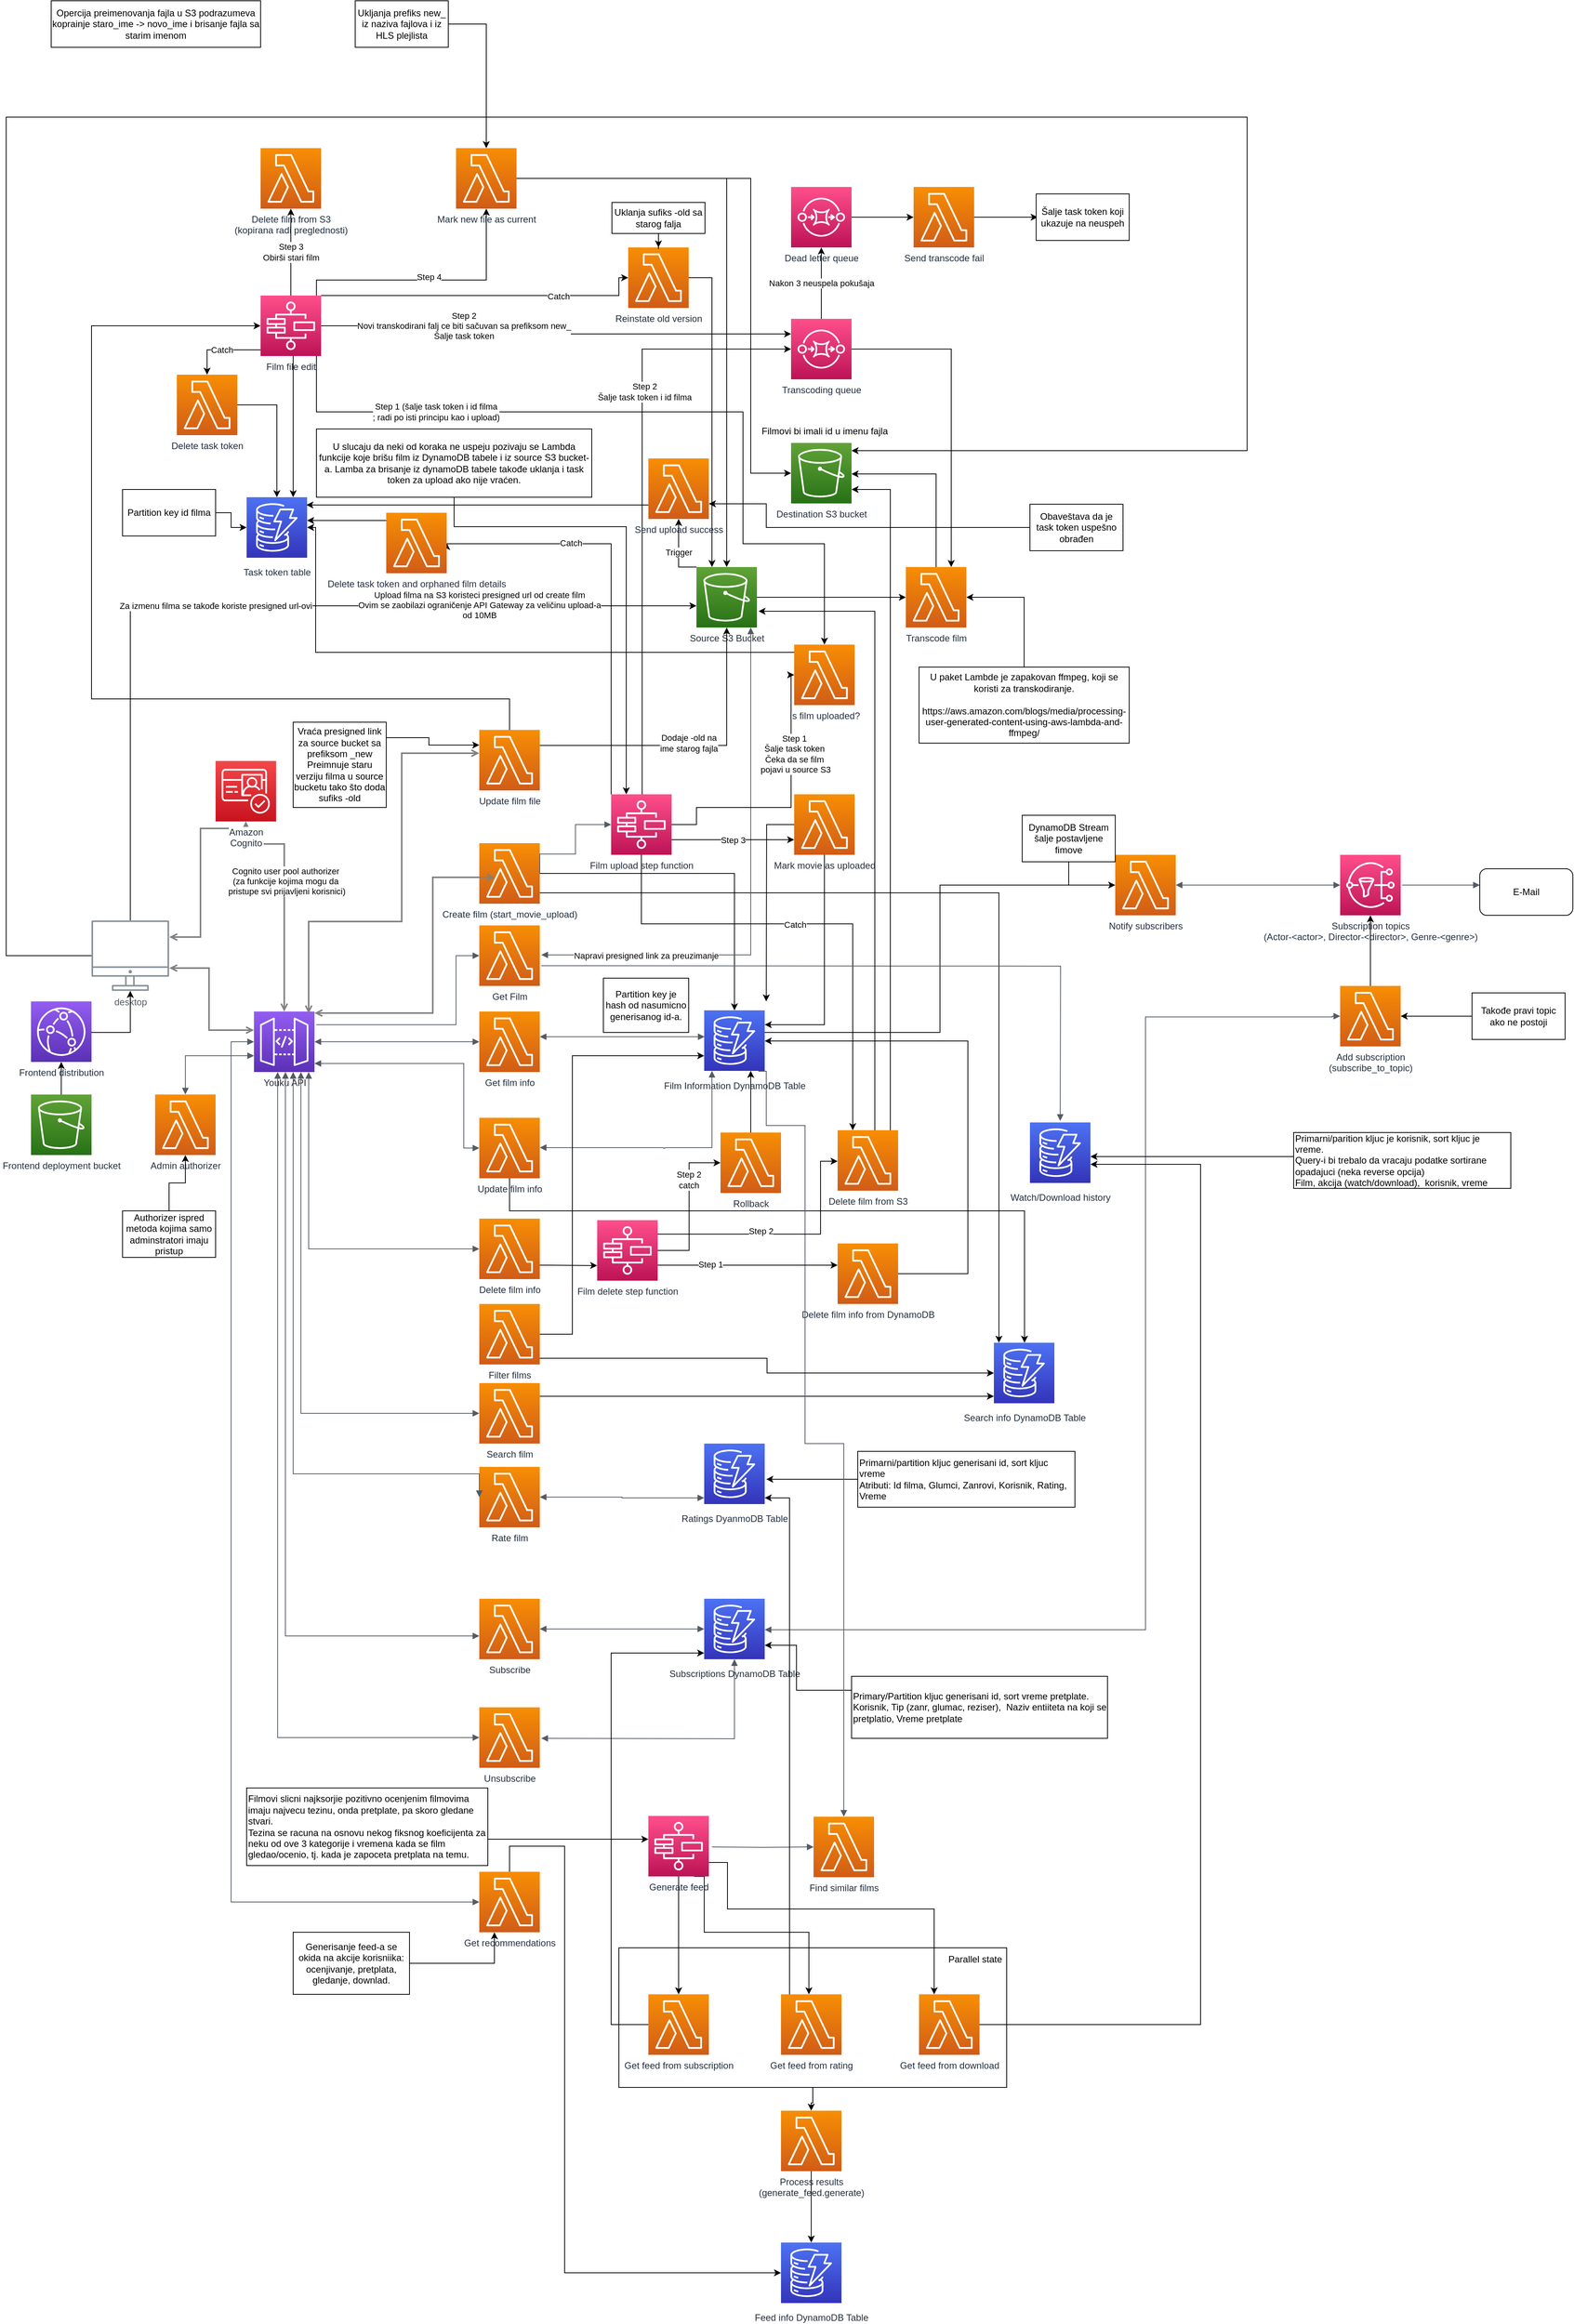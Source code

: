 <mxfile version="20.3.0" type="device"><diagram id="Ht1M8jgEwFfnCIfOTk4-" name="Page-1"><mxGraphModel dx="1664" dy="1853" grid="1" gridSize="10" guides="1" tooltips="1" connect="1" arrows="1" fold="1" page="1" pageScale="1" pageWidth="1169" pageHeight="827" math="0" shadow="0"><root><mxCell id="0"/><mxCell id="1" parent="0"/><mxCell id="XbHEkEZUZf5gX44NF4q4-140" style="edgeStyle=orthogonalEdgeStyle;rounded=0;orthogonalLoop=1;jettySize=auto;html=1;entryX=0.5;entryY=0;entryDx=0;entryDy=0;entryPerimeter=0;" parent="1" source="XbHEkEZUZf5gX44NF4q4-136" target="XbHEkEZUZf5gX44NF4q4-128" edge="1"><mxGeometry relative="1" as="geometry"/></mxCell><mxCell id="XbHEkEZUZf5gX44NF4q4-136" value="" style="rounded=0;whiteSpace=wrap;html=1;" parent="1" vertex="1"><mxGeometry x="840" y="1760" width="500" height="180" as="geometry"/></mxCell><mxCell id="UEzPUAAOIrF-is8g5C7q-124" style="edgeStyle=orthogonalEdgeStyle;rounded=0;orthogonalLoop=1;jettySize=auto;html=1;startArrow=open;startFill=0;endArrow=open;endFill=0;strokeWidth=2;strokeColor=#808080;" parent="1" target="UEzPUAAOIrF-is8g5C7q-111" edge="1"><mxGeometry relative="1" as="geometry"><Array as="points"><mxPoint x="300.5" y="457"/><mxPoint x="300.5" y="317"/></Array><mxPoint x="260.285" y="457" as="sourcePoint"/></mxGeometry></mxCell><mxCell id="UEzPUAAOIrF-is8g5C7q-127" style="edgeStyle=orthogonalEdgeStyle;rounded=0;orthogonalLoop=1;jettySize=auto;html=1;startArrow=open;startFill=0;endArrow=open;endFill=0;strokeWidth=2;strokeColor=#808080;" parent="1" target="UEzPUAAOIrF-is8g5C7q-114" edge="1"><mxGeometry relative="1" as="geometry"><Array as="points"><mxPoint x="311.5" y="497"/><mxPoint x="311.5" y="577"/></Array><mxPoint x="260.285" y="497" as="sourcePoint"/></mxGeometry></mxCell><mxCell id="UEzPUAAOIrF-is8g5C7q-139" style="edgeStyle=orthogonalEdgeStyle;rounded=0;orthogonalLoop=1;jettySize=auto;html=1;startArrow=open;startFill=0;endArrow=open;endFill=0;strokeWidth=2;strokeColor=#808080;" parent="1" source="UEzPUAAOIrF-is8g5C7q-114" target="UEzPUAAOIrF-is8g5C7q-111" edge="1"><mxGeometry relative="1" as="geometry"><mxPoint x="260.285" y="477.5" as="sourcePoint"/><mxPoint x="422.5" y="339.529" as="targetPoint"/><Array as="points"><mxPoint x="409" y="337"/><mxPoint x="359" y="337"/></Array></mxGeometry></mxCell><mxCell id="XbHEkEZUZf5gX44NF4q4-117" value="Cognito user pool authorizer&lt;br&gt;(za funkcije kojima mogu da&lt;br&gt;&amp;nbsp;pristupe svi prijavljeni korisnici)" style="edgeLabel;html=1;align=center;verticalAlign=middle;resizable=0;points=[];" parent="UEzPUAAOIrF-is8g5C7q-139" vertex="1" connectable="0"><mxGeometry x="0.146" y="-1" relative="1" as="geometry"><mxPoint as="offset"/></mxGeometry></mxCell><mxCell id="UEzPUAAOIrF-is8g5C7q-111" value="Amazon &lt;br&gt;Cognito" style="outlineConnect=0;fontColor=#232F3E;gradientColor=#F54749;gradientDirection=north;fillColor=#C7131F;strokeColor=#ffffff;dashed=0;verticalLabelPosition=bottom;verticalAlign=top;align=center;html=1;fontSize=12;fontStyle=0;aspect=fixed;shape=mxgraph.aws4.resourceIcon;resIcon=mxgraph.aws4.cognito;labelBackgroundColor=#ffffff;" parent="1" vertex="1"><mxGeometry x="320" y="230" width="78" height="78" as="geometry"/></mxCell><mxCell id="UEzPUAAOIrF-is8g5C7q-114" value="Youku API" style="outlineConnect=0;fontColor=#232F3E;gradientColor=#945DF2;gradientDirection=north;fillColor=#5A30B5;strokeColor=#ffffff;dashed=0;verticalLabelPosition=bottom;verticalAlign=top;align=center;html=1;fontSize=12;fontStyle=0;aspect=fixed;shape=mxgraph.aws4.resourceIcon;resIcon=mxgraph.aws4.api_gateway;labelBackgroundColor=#ffffff;" parent="1" vertex="1"><mxGeometry x="369.5" y="553" width="78" height="78" as="geometry"/></mxCell><mxCell id="XbHEkEZUZf5gX44NF4q4-9" style="edgeStyle=orthogonalEdgeStyle;rounded=0;orthogonalLoop=1;jettySize=auto;html=1;entryX=0;entryY=0.5;entryDx=0;entryDy=0;entryPerimeter=0;" parent="1" source="UEzPUAAOIrF-is8g5C7q-116" target="yuaP6LOSD4x99BNPUrEy-14" edge="1"><mxGeometry relative="1" as="geometry"/></mxCell><mxCell id="XbHEkEZUZf5gX44NF4q4-99" value="Trigger" style="edgeStyle=orthogonalEdgeStyle;rounded=0;orthogonalLoop=1;jettySize=auto;html=1;entryX=0.5;entryY=1;entryDx=0;entryDy=0;entryPerimeter=0;" parent="1" source="UEzPUAAOIrF-is8g5C7q-116" target="XbHEkEZUZf5gX44NF4q4-98" edge="1"><mxGeometry relative="1" as="geometry"><Array as="points"><mxPoint x="917" y="-20"/></Array></mxGeometry></mxCell><mxCell id="UEzPUAAOIrF-is8g5C7q-116" value="Source S3 Bucket" style="outlineConnect=0;fontColor=#232F3E;gradientColor=#60A337;gradientDirection=north;fillColor=#277116;strokeColor=#ffffff;dashed=0;verticalLabelPosition=bottom;verticalAlign=top;align=center;html=1;fontSize=12;fontStyle=0;aspect=fixed;shape=mxgraph.aws4.resourceIcon;resIcon=mxgraph.aws4.s3;labelBackgroundColor=#ffffff;" parent="1" vertex="1"><mxGeometry x="940.0" y="-20" width="78" height="78" as="geometry"/></mxCell><mxCell id="XbHEkEZUZf5gX44NF4q4-41" style="edgeStyle=orthogonalEdgeStyle;rounded=0;orthogonalLoop=1;jettySize=auto;html=1;entryX=0;entryY=0.5;entryDx=0;entryDy=0;entryPerimeter=0;" parent="1" source="UEzPUAAOIrF-is8g5C7q-119" target="sCMcGcNBO8domsKH-Ely-51" edge="1"><mxGeometry relative="1" as="geometry"><Array as="points"><mxPoint x="1254" y="580"/><mxPoint x="1254" y="390"/></Array></mxGeometry></mxCell><mxCell id="UEzPUAAOIrF-is8g5C7q-119" value="Film Information DynamoDB Table" style="outlineConnect=0;fontColor=#232F3E;gradientColor=#4D72F3;gradientDirection=north;fillColor=#3334B9;strokeColor=#ffffff;dashed=0;verticalLabelPosition=bottom;verticalAlign=top;align=center;html=1;fontSize=12;fontStyle=0;aspect=fixed;shape=mxgraph.aws4.resourceIcon;resIcon=mxgraph.aws4.dynamodb;labelBackgroundColor=#ffffff;spacingTop=5;" parent="1" vertex="1"><mxGeometry x="950.0" y="551.5" width="78" height="78" as="geometry"/></mxCell><mxCell id="XbHEkEZUZf5gX44NF4q4-10" style="edgeStyle=orthogonalEdgeStyle;rounded=0;orthogonalLoop=1;jettySize=auto;html=1;" parent="1" source="yuaP6LOSD4x99BNPUrEy-1" target="UEzPUAAOIrF-is8g5C7q-116" edge="1"><mxGeometry relative="1" as="geometry"><Array as="points"><mxPoint x="210" y="30"/></Array></mxGeometry></mxCell><mxCell id="XbHEkEZUZf5gX44NF4q4-12" value="Upload filma na S3 koristeci presigned url od create film&lt;br&gt;Ovim se zaobilazi ograničenje API Gateway za veličinu upload-a&lt;br&gt;od 10MB" style="edgeLabel;html=1;align=center;verticalAlign=middle;resizable=0;points=[];" parent="XbHEkEZUZf5gX44NF4q4-10" vertex="1" connectable="0"><mxGeometry x="0.556" y="1" relative="1" as="geometry"><mxPoint x="-28" as="offset"/></mxGeometry></mxCell><mxCell id="XbHEkEZUZf5gX44NF4q4-60" style="edgeStyle=orthogonalEdgeStyle;rounded=0;orthogonalLoop=1;jettySize=auto;html=1;" parent="1" source="yuaP6LOSD4x99BNPUrEy-1" target="XbHEkEZUZf5gX44NF4q4-7" edge="1"><mxGeometry relative="1" as="geometry"><Array as="points"><mxPoint x="50" y="481"/><mxPoint x="50" y="-600"/><mxPoint x="1650" y="-600"/><mxPoint x="1650" y="-170"/></Array></mxGeometry></mxCell><mxCell id="yuaP6LOSD4x99BNPUrEy-1" value="desktop" style="sketch=0;outlineConnect=0;gradientColor=none;fontColor=#545B64;strokeColor=none;fillColor=#879196;dashed=0;verticalLabelPosition=bottom;verticalAlign=top;align=center;html=1;fontSize=12;fontStyle=0;aspect=fixed;shape=mxgraph.aws4.illustration_desktop;pointerEvents=1" parent="1" vertex="1"><mxGeometry x="160" y="435.5" width="100" height="91" as="geometry"/></mxCell><mxCell id="XbHEkEZUZf5gX44NF4q4-1" style="edgeStyle=orthogonalEdgeStyle;rounded=0;orthogonalLoop=1;jettySize=auto;html=1;" parent="1" source="yuaP6LOSD4x99BNPUrEy-2" target="UEzPUAAOIrF-is8g5C7q-119" edge="1"><mxGeometry relative="1" as="geometry"/></mxCell><mxCell id="XbHEkEZUZf5gX44NF4q4-2" style="edgeStyle=orthogonalEdgeStyle;rounded=0;orthogonalLoop=1;jettySize=auto;html=1;" parent="1" source="yuaP6LOSD4x99BNPUrEy-2" target="iOvn7a_ceMQuhvNO2AI0-16" edge="1"><mxGeometry relative="1" as="geometry"><mxPoint x="1330" y="970.0" as="targetPoint"/><Array as="points"><mxPoint x="1330" y="400"/></Array></mxGeometry></mxCell><mxCell id="yuaP6LOSD4x99BNPUrEy-2" value="Create film (start_movie_upload)" style="sketch=0;points=[[0,0,0],[0.25,0,0],[0.5,0,0],[0.75,0,0],[1,0,0],[0,1,0],[0.25,1,0],[0.5,1,0],[0.75,1,0],[1,1,0],[0,0.25,0],[0,0.5,0],[0,0.75,0],[1,0.25,0],[1,0.5,0],[1,0.75,0]];outlineConnect=0;fontColor=#232F3E;gradientColor=#F78E04;gradientDirection=north;fillColor=#D05C17;strokeColor=#ffffff;dashed=0;verticalLabelPosition=bottom;verticalAlign=top;align=center;html=1;fontSize=12;fontStyle=0;aspect=fixed;shape=mxgraph.aws4.resourceIcon;resIcon=mxgraph.aws4.lambda;" parent="1" vertex="1"><mxGeometry x="660" y="336" width="78" height="78" as="geometry"/></mxCell><mxCell id="yuaP6LOSD4x99BNPUrEy-4" style="edgeStyle=orthogonalEdgeStyle;rounded=0;orthogonalLoop=1;jettySize=auto;html=1;startArrow=open;startFill=0;endArrow=open;endFill=0;strokeWidth=2;strokeColor=#808080;" parent="1" source="UEzPUAAOIrF-is8g5C7q-114" edge="1"><mxGeometry relative="1" as="geometry"><Array as="points"><mxPoint x="600" y="555"/><mxPoint x="600" y="380"/><mxPoint x="680" y="380"/></Array><mxPoint x="460" y="585.5" as="sourcePoint"/><mxPoint x="680" y="380" as="targetPoint"/></mxGeometry></mxCell><mxCell id="yuaP6LOSD4x99BNPUrEy-6" value="Get film info" style="sketch=0;points=[[0,0,0],[0.25,0,0],[0.5,0,0],[0.75,0,0],[1,0,0],[0,1,0],[0.25,1,0],[0.5,1,0],[0.75,1,0],[1,1,0],[0,0.25,0],[0,0.5,0],[0,0.75,0],[1,0.25,0],[1,0.5,0],[1,0.75,0]];outlineConnect=0;fontColor=#232F3E;gradientColor=#F78E04;gradientDirection=north;fillColor=#D05C17;strokeColor=#ffffff;dashed=0;verticalLabelPosition=bottom;verticalAlign=top;align=center;html=1;fontSize=12;fontStyle=0;aspect=fixed;shape=mxgraph.aws4.resourceIcon;resIcon=mxgraph.aws4.lambda;" parent="1" vertex="1"><mxGeometry x="660" y="553" width="78" height="78" as="geometry"/></mxCell><mxCell id="yuaP6LOSD4x99BNPUrEy-7" value="" style="edgeStyle=orthogonalEdgeStyle;html=1;endArrow=block;elbow=vertical;startArrow=block;startFill=1;endFill=1;strokeColor=#545B64;rounded=0;" parent="1" source="UEzPUAAOIrF-is8g5C7q-114" target="yuaP6LOSD4x99BNPUrEy-6" edge="1"><mxGeometry width="100" relative="1" as="geometry"><mxPoint x="490" y="585.5" as="sourcePoint"/><mxPoint x="590" y="585.5" as="targetPoint"/></mxGeometry></mxCell><mxCell id="yuaP6LOSD4x99BNPUrEy-8" value="" style="edgeStyle=orthogonalEdgeStyle;html=1;endArrow=block;elbow=vertical;startArrow=block;startFill=1;endFill=1;strokeColor=#545B64;rounded=0;" parent="1" edge="1"><mxGeometry width="100" relative="1" as="geometry"><mxPoint x="738" y="585.5" as="sourcePoint"/><mxPoint x="950.5" y="585.5" as="targetPoint"/></mxGeometry></mxCell><mxCell id="XbHEkEZUZf5gX44NF4q4-51" style="edgeStyle=orthogonalEdgeStyle;rounded=0;orthogonalLoop=1;jettySize=auto;html=1;entryX=0;entryY=0.5;entryDx=0;entryDy=0;entryPerimeter=0;" parent="1" source="yuaP6LOSD4x99BNPUrEy-9" target="XbHEkEZUZf5gX44NF4q4-49" edge="1"><mxGeometry relative="1" as="geometry"><Array as="points"><mxPoint x="699" y="150"/><mxPoint x="160" y="150"/><mxPoint x="160" y="-331"/></Array></mxGeometry></mxCell><mxCell id="XbHEkEZUZf5gX44NF4q4-58" style="edgeStyle=orthogonalEdgeStyle;rounded=0;orthogonalLoop=1;jettySize=auto;html=1;" parent="1" source="yuaP6LOSD4x99BNPUrEy-9" target="UEzPUAAOIrF-is8g5C7q-116" edge="1"><mxGeometry relative="1" as="geometry"><Array as="points"><mxPoint x="979" y="210"/></Array></mxGeometry></mxCell><mxCell id="XbHEkEZUZf5gX44NF4q4-59" value="Dodaje -old na &lt;br&gt;ime starog fajla" style="edgeLabel;html=1;align=center;verticalAlign=middle;resizable=0;points=[];" parent="XbHEkEZUZf5gX44NF4q4-58" vertex="1" connectable="0"><mxGeometry x="-0.022" y="2" relative="1" as="geometry"><mxPoint y="-1" as="offset"/></mxGeometry></mxCell><mxCell id="yuaP6LOSD4x99BNPUrEy-9" value="Update film file" style="sketch=0;points=[[0,0,0],[0.25,0,0],[0.5,0,0],[0.75,0,0],[1,0,0],[0,1,0],[0.25,1,0],[0.5,1,0],[0.75,1,0],[1,1,0],[0,0.25,0],[0,0.5,0],[0,0.75,0],[1,0.25,0],[1,0.5,0],[1,0.75,0]];outlineConnect=0;fontColor=#232F3E;gradientColor=#F78E04;gradientDirection=north;fillColor=#D05C17;strokeColor=#ffffff;dashed=0;verticalLabelPosition=bottom;verticalAlign=top;align=center;html=1;fontSize=12;fontStyle=0;aspect=fixed;shape=mxgraph.aws4.resourceIcon;resIcon=mxgraph.aws4.lambda;" parent="1" vertex="1"><mxGeometry x="660" y="190" width="78" height="78" as="geometry"/></mxCell><mxCell id="yuaP6LOSD4x99BNPUrEy-11" style="edgeStyle=orthogonalEdgeStyle;rounded=0;orthogonalLoop=1;jettySize=auto;html=1;startArrow=open;startFill=0;endArrow=open;endFill=0;strokeWidth=2;strokeColor=#808080;" parent="1" edge="1"><mxGeometry relative="1" as="geometry"><Array as="points"><mxPoint x="440" y="437"/><mxPoint x="560" y="437"/><mxPoint x="560" y="220"/><mxPoint x="660" y="220"/></Array><mxPoint x="440" y="555.5" as="sourcePoint"/><mxPoint x="660" y="220" as="targetPoint"/></mxGeometry></mxCell><mxCell id="XbHEkEZUZf5gX44NF4q4-8" style="edgeStyle=orthogonalEdgeStyle;rounded=0;orthogonalLoop=1;jettySize=auto;html=1;" parent="1" source="yuaP6LOSD4x99BNPUrEy-14" target="XbHEkEZUZf5gX44NF4q4-7" edge="1"><mxGeometry relative="1" as="geometry"><Array as="points"><mxPoint x="1249" y="-140"/></Array></mxGeometry></mxCell><mxCell id="yuaP6LOSD4x99BNPUrEy-14" value="Transcode film" style="sketch=0;points=[[0,0,0],[0.25,0,0],[0.5,0,0],[0.75,0,0],[1,0,0],[0,1,0],[0.25,1,0],[0.5,1,0],[0.75,1,0],[1,1,0],[0,0.25,0],[0,0.5,0],[0,0.75,0],[1,0.25,0],[1,0.5,0],[1,0.75,0]];outlineConnect=0;fontColor=#232F3E;gradientColor=#F78E04;gradientDirection=north;fillColor=#D05C17;strokeColor=#ffffff;dashed=0;verticalLabelPosition=bottom;verticalAlign=top;align=center;html=1;fontSize=12;fontStyle=0;aspect=fixed;shape=mxgraph.aws4.resourceIcon;resIcon=mxgraph.aws4.lambda;" parent="1" vertex="1"><mxGeometry x="1210" y="-20" width="78" height="78" as="geometry"/></mxCell><mxCell id="yuaP6LOSD4x99BNPUrEy-17" value="" style="edgeStyle=orthogonalEdgeStyle;html=1;endArrow=block;elbow=vertical;startArrow=none;endFill=1;strokeColor=#545B64;rounded=0;exitX=1;exitY=0.5;exitDx=0;exitDy=0;exitPerimeter=0;entryX=0;entryY=0.5;entryDx=0;entryDy=0;entryPerimeter=0;" parent="1" source="yuaP6LOSD4x99BNPUrEy-2" target="sCMcGcNBO8domsKH-Ely-36" edge="1"><mxGeometry width="100" relative="1" as="geometry"><mxPoint x="780" y="405.5" as="sourcePoint"/><mxPoint x="810" y="320" as="targetPoint"/><Array as="points"><mxPoint x="738" y="350"/><mxPoint x="784" y="350"/><mxPoint x="784" y="312"/></Array></mxGeometry></mxCell><mxCell id="yuaP6LOSD4x99BNPUrEy-22" value="Filmovi bi imali id u imenu fajla" style="text;html=1;align=center;verticalAlign=middle;resizable=0;points=[];autosize=1;strokeColor=none;fillColor=none;" parent="1" vertex="1"><mxGeometry x="1010" y="-210" width="190" height="30" as="geometry"/></mxCell><mxCell id="iOvn7a_ceMQuhvNO2AI0-21" style="edgeStyle=orthogonalEdgeStyle;rounded=0;orthogonalLoop=1;jettySize=auto;html=1;" parent="1" source="yuaP6LOSD4x99BNPUrEy-23" target="iOvn7a_ceMQuhvNO2AI0-16" edge="1"><mxGeometry relative="1" as="geometry"><Array as="points"><mxPoint x="699" y="810"/><mxPoint x="1363" y="810"/></Array></mxGeometry></mxCell><mxCell id="yuaP6LOSD4x99BNPUrEy-23" value="Update film info" style="sketch=0;points=[[0,0,0],[0.25,0,0],[0.5,0,0],[0.75,0,0],[1,0,0],[0,1,0],[0.25,1,0],[0.5,1,0],[0.75,1,0],[1,1,0],[0,0.25,0],[0,0.5,0],[0,0.75,0],[1,0.25,0],[1,0.5,0],[1,0.75,0]];outlineConnect=0;fontColor=#232F3E;gradientColor=#F78E04;gradientDirection=north;fillColor=#D05C17;strokeColor=#ffffff;dashed=0;verticalLabelPosition=bottom;verticalAlign=top;align=center;html=1;fontSize=12;fontStyle=0;aspect=fixed;shape=mxgraph.aws4.resourceIcon;resIcon=mxgraph.aws4.lambda;" parent="1" vertex="1"><mxGeometry x="660" y="690" width="78" height="78" as="geometry"/></mxCell><mxCell id="yuaP6LOSD4x99BNPUrEy-24" value="" style="edgeStyle=orthogonalEdgeStyle;html=1;endArrow=block;elbow=vertical;startArrow=block;startFill=1;endFill=1;strokeColor=#545B64;rounded=0;entryX=0;entryY=0.5;entryDx=0;entryDy=0;entryPerimeter=0;" parent="1" source="UEzPUAAOIrF-is8g5C7q-114" target="yuaP6LOSD4x99BNPUrEy-23" edge="1"><mxGeometry width="100" relative="1" as="geometry"><mxPoint x="440" y="640" as="sourcePoint"/><mxPoint x="660" y="660" as="targetPoint"/><Array as="points"><mxPoint x="640" y="620"/><mxPoint x="640" y="729"/></Array></mxGeometry></mxCell><mxCell id="yuaP6LOSD4x99BNPUrEy-25" value="-" style="edgeStyle=orthogonalEdgeStyle;html=1;endArrow=block;elbow=vertical;startArrow=block;startFill=1;endFill=1;strokeColor=#545B64;rounded=0;" parent="1" target="UEzPUAAOIrF-is8g5C7q-119" edge="1"><mxGeometry width="100" relative="1" as="geometry"><mxPoint x="738" y="728.47" as="sourcePoint"/><mxPoint x="950.5" y="728.47" as="targetPoint"/><Array as="points"><mxPoint x="960" y="729"/></Array></mxGeometry></mxCell><mxCell id="yuaP6LOSD4x99BNPUrEy-27" value="Delete film info" style="sketch=0;points=[[0,0,0],[0.25,0,0],[0.5,0,0],[0.75,0,0],[1,0,0],[0,1,0],[0.25,1,0],[0.5,1,0],[0.75,1,0],[1,1,0],[0,0.25,0],[0,0.5,0],[0,0.75,0],[1,0.25,0],[1,0.5,0],[1,0.75,0]];outlineConnect=0;fontColor=#232F3E;gradientColor=#F78E04;gradientDirection=north;fillColor=#D05C17;strokeColor=#ffffff;dashed=0;verticalLabelPosition=bottom;verticalAlign=top;align=center;html=1;fontSize=12;fontStyle=0;aspect=fixed;shape=mxgraph.aws4.resourceIcon;resIcon=mxgraph.aws4.lambda;" parent="1" vertex="1"><mxGeometry x="660" y="820" width="78" height="78" as="geometry"/></mxCell><mxCell id="yuaP6LOSD4x99BNPUrEy-28" value="Get Film" style="sketch=0;points=[[0,0,0],[0.25,0,0],[0.5,0,0],[0.75,0,0],[1,0,0],[0,1,0],[0.25,1,0],[0.5,1,0],[0.75,1,0],[1,1,0],[0,0.25,0],[0,0.5,0],[0,0.75,0],[1,0.25,0],[1,0.5,0],[1,0.75,0]];outlineConnect=0;fontColor=#232F3E;gradientColor=#F78E04;gradientDirection=north;fillColor=#D05C17;strokeColor=#ffffff;dashed=0;verticalLabelPosition=bottom;verticalAlign=top;align=center;html=1;fontSize=12;fontStyle=0;aspect=fixed;shape=mxgraph.aws4.resourceIcon;resIcon=mxgraph.aws4.lambda;" parent="1" vertex="1"><mxGeometry x="660" y="442" width="78" height="78" as="geometry"/></mxCell><mxCell id="sCMcGcNBO8domsKH-Ely-1" value="" style="edgeStyle=orthogonalEdgeStyle;html=1;endArrow=block;elbow=vertical;startArrow=block;startFill=1;endFill=1;strokeColor=#545B64;rounded=0;entryX=0;entryY=0.5;entryDx=0;entryDy=0;entryPerimeter=0;" parent="1" source="UEzPUAAOIrF-is8g5C7q-114" target="yuaP6LOSD4x99BNPUrEy-27" edge="1"><mxGeometry width="100" relative="1" as="geometry"><mxPoint x="420" y="680" as="sourcePoint"/><mxPoint x="670" y="602" as="targetPoint"/><Array as="points"><mxPoint x="440" y="859"/></Array></mxGeometry></mxCell><mxCell id="iOvn7a_ceMQuhvNO2AI0-17" style="edgeStyle=orthogonalEdgeStyle;rounded=0;orthogonalLoop=1;jettySize=auto;html=1;" parent="1" source="sCMcGcNBO8domsKH-Ely-2" target="iOvn7a_ceMQuhvNO2AI0-16" edge="1"><mxGeometry relative="1" as="geometry"><mxPoint x="1310" y="1019" as="targetPoint"/><Array as="points"><mxPoint x="1170" y="1049"/><mxPoint x="1170" y="1049"/></Array></mxGeometry></mxCell><mxCell id="sCMcGcNBO8domsKH-Ely-2" value="Search film" style="sketch=0;points=[[0,0,0],[0.25,0,0],[0.5,0,0],[0.75,0,0],[1,0,0],[0,1,0],[0.25,1,0],[0.5,1,0],[0.75,1,0],[1,1,0],[0,0.25,0],[0,0.5,0],[0,0.75,0],[1,0.25,0],[1,0.5,0],[1,0.75,0]];outlineConnect=0;fontColor=#232F3E;gradientColor=#F78E04;gradientDirection=north;fillColor=#D05C17;strokeColor=#ffffff;dashed=0;verticalLabelPosition=bottom;verticalAlign=top;align=center;html=1;fontSize=12;fontStyle=0;aspect=fixed;shape=mxgraph.aws4.resourceIcon;resIcon=mxgraph.aws4.lambda;" parent="1" vertex="1"><mxGeometry x="660" y="1032" width="78" height="78" as="geometry"/></mxCell><mxCell id="sCMcGcNBO8domsKH-Ely-5" value="" style="edgeStyle=orthogonalEdgeStyle;html=1;endArrow=block;elbow=vertical;startArrow=block;startFill=1;endFill=1;strokeColor=#545B64;rounded=0;entryX=0;entryY=0.5;entryDx=0;entryDy=0;entryPerimeter=0;" parent="1" source="UEzPUAAOIrF-is8g5C7q-114" target="sCMcGcNBO8domsKH-Ely-2" edge="1"><mxGeometry width="100" relative="1" as="geometry"><mxPoint x="450" y="641.0" as="sourcePoint"/><mxPoint x="600" y="1010" as="targetPoint"/><Array as="points"><mxPoint x="430" y="1071"/></Array></mxGeometry></mxCell><mxCell id="sCMcGcNBO8domsKH-Ely-13" value="" style="edgeStyle=orthogonalEdgeStyle;html=1;endArrow=block;elbow=vertical;startArrow=none;endFill=1;strokeColor=#545B64;rounded=0;" parent="1" target="yuaP6LOSD4x99BNPUrEy-28" edge="1"><mxGeometry width="100" relative="1" as="geometry"><mxPoint x="450" y="570" as="sourcePoint"/><mxPoint x="550" y="570" as="targetPoint"/><Array as="points"><mxPoint x="630" y="570"/><mxPoint x="630" y="481"/></Array></mxGeometry></mxCell><mxCell id="sCMcGcNBO8domsKH-Ely-15" value="" style="edgeStyle=orthogonalEdgeStyle;html=1;endArrow=block;elbow=vertical;startArrow=block;startFill=1;endFill=1;strokeColor=#545B64;rounded=0;" parent="1" target="UEzPUAAOIrF-is8g5C7q-116" edge="1"><mxGeometry width="100" relative="1" as="geometry"><mxPoint x="740" y="480" as="sourcePoint"/><mxPoint x="1010" y="320" as="targetPoint"/><Array as="points"><mxPoint x="1010" y="480"/></Array></mxGeometry></mxCell><mxCell id="sCMcGcNBO8domsKH-Ely-69" value="Napravi presigned link za preuzimanje" style="edgeLabel;html=1;align=center;verticalAlign=middle;resizable=0;points=[];" parent="sCMcGcNBO8domsKH-Ely-15" vertex="1" connectable="0"><mxGeometry x="-0.504" y="1" relative="1" as="geometry"><mxPoint x="-37" y="2" as="offset"/></mxGeometry></mxCell><mxCell id="sCMcGcNBO8domsKH-Ely-16" value="Rate film" style="sketch=0;points=[[0,0,0],[0.25,0,0],[0.5,0,0],[0.75,0,0],[1,0,0],[0,1,0],[0.25,1,0],[0.5,1,0],[0.75,1,0],[1,1,0],[0,0.25,0],[0,0.5,0],[0,0.75,0],[1,0.25,0],[1,0.5,0],[1,0.75,0]];outlineConnect=0;fontColor=#232F3E;gradientColor=#F78E04;gradientDirection=north;fillColor=#D05C17;strokeColor=#ffffff;dashed=0;verticalLabelPosition=bottom;verticalAlign=top;align=center;html=1;fontSize=12;fontStyle=0;aspect=fixed;shape=mxgraph.aws4.resourceIcon;resIcon=mxgraph.aws4.lambda;" parent="1" vertex="1"><mxGeometry x="660" y="1140" width="78" height="78" as="geometry"/></mxCell><mxCell id="sCMcGcNBO8domsKH-Ely-17" value="" style="edgeStyle=orthogonalEdgeStyle;html=1;endArrow=block;elbow=vertical;startArrow=block;startFill=1;endFill=1;strokeColor=#545B64;rounded=0;entryX=0;entryY=0.5;entryDx=0;entryDy=0;entryPerimeter=0;" parent="1" source="UEzPUAAOIrF-is8g5C7q-114" target="sCMcGcNBO8domsKH-Ely-16" edge="1"><mxGeometry width="100" relative="1" as="geometry"><mxPoint x="340" y="760" as="sourcePoint"/><mxPoint x="440" y="760" as="targetPoint"/><Array as="points"><mxPoint x="420" y="1149"/></Array></mxGeometry></mxCell><mxCell id="sCMcGcNBO8domsKH-Ely-18" value="Ratings DyanmoDB Table" style="outlineConnect=0;fontColor=#232F3E;gradientColor=#4D72F3;gradientDirection=north;fillColor=#3334B9;strokeColor=#ffffff;dashed=0;verticalLabelPosition=bottom;verticalAlign=top;align=center;html=1;fontSize=12;fontStyle=0;aspect=fixed;shape=mxgraph.aws4.resourceIcon;resIcon=mxgraph.aws4.dynamodb;labelBackgroundColor=#ffffff;spacingTop=5;" parent="1" vertex="1"><mxGeometry x="950.0" y="1110" width="78" height="78" as="geometry"/></mxCell><mxCell id="sCMcGcNBO8domsKH-Ely-19" value="" style="edgeStyle=orthogonalEdgeStyle;html=1;endArrow=block;elbow=vertical;startArrow=block;startFill=1;endFill=1;strokeColor=#545B64;rounded=0;" parent="1" source="sCMcGcNBO8domsKH-Ely-16" target="sCMcGcNBO8domsKH-Ely-18" edge="1"><mxGeometry width="100" relative="1" as="geometry"><mxPoint x="840" y="1150" as="sourcePoint"/><mxPoint x="940" y="1150" as="targetPoint"/><Array as="points"><mxPoint x="844" y="1179"/><mxPoint x="844" y="1180"/></Array></mxGeometry></mxCell><mxCell id="sCMcGcNBO8domsKH-Ely-22" value="Subscriptions DynamoDB Table" style="outlineConnect=0;fontColor=#232F3E;gradientColor=#4D72F3;gradientDirection=north;fillColor=#3334B9;strokeColor=#ffffff;dashed=0;verticalLabelPosition=bottom;verticalAlign=top;align=center;html=1;fontSize=12;fontStyle=0;aspect=fixed;shape=mxgraph.aws4.resourceIcon;resIcon=mxgraph.aws4.dynamodb;labelBackgroundColor=#ffffff;spacingTop=5;" parent="1" vertex="1"><mxGeometry x="950.0" y="1310" width="78" height="78" as="geometry"/></mxCell><mxCell id="sCMcGcNBO8domsKH-Ely-23" value="Subscribe" style="sketch=0;points=[[0,0,0],[0.25,0,0],[0.5,0,0],[0.75,0,0],[1,0,0],[0,1,0],[0.25,1,0],[0.5,1,0],[0.75,1,0],[1,1,0],[0,0.25,0],[0,0.5,0],[0,0.75,0],[1,0.25,0],[1,0.5,0],[1,0.75,0]];outlineConnect=0;fontColor=#232F3E;gradientColor=#F78E04;gradientDirection=north;fillColor=#D05C17;strokeColor=#ffffff;dashed=0;verticalLabelPosition=bottom;verticalAlign=top;align=center;html=1;fontSize=12;fontStyle=0;aspect=fixed;shape=mxgraph.aws4.resourceIcon;resIcon=mxgraph.aws4.lambda;" parent="1" vertex="1"><mxGeometry x="660" y="1310" width="78" height="78" as="geometry"/></mxCell><mxCell id="sCMcGcNBO8domsKH-Ely-28" value="" style="edgeStyle=orthogonalEdgeStyle;html=1;endArrow=block;elbow=vertical;startArrow=block;startFill=1;endFill=1;strokeColor=#545B64;rounded=0;entryX=0;entryY=0.5;entryDx=0;entryDy=0;entryPerimeter=0;" parent="1" source="UEzPUAAOIrF-is8g5C7q-114" edge="1"><mxGeometry width="100" relative="1" as="geometry"><mxPoint x="420" y="840" as="sourcePoint"/><mxPoint x="660" y="1358" as="targetPoint"/><Array as="points"><mxPoint x="410" y="1358"/></Array></mxGeometry></mxCell><mxCell id="sCMcGcNBO8domsKH-Ely-29" value="Unsubscribe" style="sketch=0;points=[[0,0,0],[0.25,0,0],[0.5,0,0],[0.75,0,0],[1,0,0],[0,1,0],[0.25,1,0],[0.5,1,0],[0.75,1,0],[1,1,0],[0,0.25,0],[0,0.5,0],[0,0.75,0],[1,0.25,0],[1,0.5,0],[1,0.75,0]];outlineConnect=0;fontColor=#232F3E;gradientColor=#F78E04;gradientDirection=north;fillColor=#D05C17;strokeColor=#ffffff;dashed=0;verticalLabelPosition=bottom;verticalAlign=top;align=center;html=1;fontSize=12;fontStyle=0;aspect=fixed;shape=mxgraph.aws4.resourceIcon;resIcon=mxgraph.aws4.lambda;" parent="1" vertex="1"><mxGeometry x="660" y="1450" width="78" height="78" as="geometry"/></mxCell><mxCell id="sCMcGcNBO8domsKH-Ely-30" value="" style="edgeStyle=orthogonalEdgeStyle;html=1;endArrow=block;elbow=vertical;startArrow=block;startFill=1;endFill=1;strokeColor=#545B64;rounded=0;entryX=0;entryY=0.5;entryDx=0;entryDy=0;entryPerimeter=0;" parent="1" source="UEzPUAAOIrF-is8g5C7q-114" target="sCMcGcNBO8domsKH-Ely-29" edge="1"><mxGeometry width="100" relative="1" as="geometry"><mxPoint x="400" y="640" as="sourcePoint"/><mxPoint x="639.94" y="1356.5" as="targetPoint"/><Array as="points"><mxPoint x="400" y="1489"/></Array></mxGeometry></mxCell><mxCell id="sCMcGcNBO8domsKH-Ely-31" value="" style="edgeStyle=orthogonalEdgeStyle;html=1;endArrow=block;elbow=vertical;startArrow=block;startFill=1;endFill=1;strokeColor=#545B64;rounded=0;" parent="1" source="sCMcGcNBO8domsKH-Ely-23" target="sCMcGcNBO8domsKH-Ely-22" edge="1"><mxGeometry width="100" relative="1" as="geometry"><mxPoint x="820" y="1360" as="sourcePoint"/><mxPoint x="920" y="1360" as="targetPoint"/></mxGeometry></mxCell><mxCell id="sCMcGcNBO8domsKH-Ely-34" value="" style="edgeStyle=orthogonalEdgeStyle;html=1;endArrow=block;elbow=vertical;startArrow=block;startFill=1;endFill=1;strokeColor=#545B64;rounded=0;" parent="1" target="sCMcGcNBO8domsKH-Ely-22" edge="1"><mxGeometry width="100" relative="1" as="geometry"><mxPoint x="740" y="1490" as="sourcePoint"/><mxPoint x="840" y="1490" as="targetPoint"/></mxGeometry></mxCell><mxCell id="sCMcGcNBO8domsKH-Ely-35" value="Subscription topics &lt;br&gt;(Actor-&amp;lt;actor&amp;gt;, Director-&amp;lt;director&amp;gt;, Genre-&amp;lt;genre&amp;gt;)" style="sketch=0;points=[[0,0,0],[0.25,0,0],[0.5,0,0],[0.75,0,0],[1,0,0],[0,1,0],[0.25,1,0],[0.5,1,0],[0.75,1,0],[1,1,0],[0,0.25,0],[0,0.5,0],[0,0.75,0],[1,0.25,0],[1,0.5,0],[1,0.75,0]];outlineConnect=0;fontColor=#232F3E;gradientColor=#FF4F8B;gradientDirection=north;fillColor=#BC1356;strokeColor=#ffffff;dashed=0;verticalLabelPosition=bottom;verticalAlign=top;align=center;html=1;fontSize=12;fontStyle=0;aspect=fixed;shape=mxgraph.aws4.resourceIcon;resIcon=mxgraph.aws4.sns;" parent="1" vertex="1"><mxGeometry x="1770" y="351" width="78" height="78" as="geometry"/></mxCell><mxCell id="XbHEkEZUZf5gX44NF4q4-18" style="edgeStyle=orthogonalEdgeStyle;rounded=0;orthogonalLoop=1;jettySize=auto;html=1;entryX=0;entryY=0.5;entryDx=0;entryDy=0;entryPerimeter=0;" parent="1" source="sCMcGcNBO8domsKH-Ely-36" target="XbHEkEZUZf5gX44NF4q4-14" edge="1"><mxGeometry relative="1" as="geometry"><Array as="points"><mxPoint x="940" y="312"/><mxPoint x="940" y="290"/><mxPoint x="1062" y="290"/></Array></mxGeometry></mxCell><mxCell id="XbHEkEZUZf5gX44NF4q4-19" value="Step 1&lt;br&gt;Šalje task token&lt;br&gt;Čeka da se film&lt;br&gt;&amp;nbsp;pojavi u source S3" style="edgeLabel;html=1;align=center;verticalAlign=middle;resizable=0;points=[];" parent="XbHEkEZUZf5gX44NF4q4-18" vertex="1" connectable="0"><mxGeometry x="0.277" relative="1" as="geometry"><mxPoint x="4" y="-21" as="offset"/></mxGeometry></mxCell><mxCell id="XbHEkEZUZf5gX44NF4q4-21" style="edgeStyle=orthogonalEdgeStyle;rounded=0;orthogonalLoop=1;jettySize=auto;html=1;entryX=0;entryY=0.5;entryDx=0;entryDy=0;entryPerimeter=0;" parent="1" source="sCMcGcNBO8domsKH-Ely-36" target="XbHEkEZUZf5gX44NF4q4-20" edge="1"><mxGeometry relative="1" as="geometry"><Array as="points"><mxPoint x="870" y="-301"/></Array></mxGeometry></mxCell><mxCell id="XbHEkEZUZf5gX44NF4q4-22" value="Step 2&lt;br&gt;Šalje task token i id filma" style="edgeLabel;html=1;align=center;verticalAlign=middle;resizable=0;points=[];" parent="XbHEkEZUZf5gX44NF4q4-21" vertex="1" connectable="0"><mxGeometry x="0.355" y="-3" relative="1" as="geometry"><mxPoint as="offset"/></mxGeometry></mxCell><mxCell id="XbHEkEZUZf5gX44NF4q4-28" value="Step 3" style="edgeStyle=orthogonalEdgeStyle;rounded=0;orthogonalLoop=1;jettySize=auto;html=1;exitX=1;exitY=0.75;exitDx=0;exitDy=0;exitPerimeter=0;entryX=0;entryY=0.75;entryDx=0;entryDy=0;entryPerimeter=0;" parent="1" source="sCMcGcNBO8domsKH-Ely-36" target="XbHEkEZUZf5gX44NF4q4-25" edge="1"><mxGeometry relative="1" as="geometry"/></mxCell><mxCell id="XbHEkEZUZf5gX44NF4q4-32" style="edgeStyle=orthogonalEdgeStyle;rounded=0;orthogonalLoop=1;jettySize=auto;html=1;entryX=0.25;entryY=0;entryDx=0;entryDy=0;entryPerimeter=0;" parent="1" source="sCMcGcNBO8domsKH-Ely-36" target="iOvn7a_ceMQuhvNO2AI0-9" edge="1"><mxGeometry relative="1" as="geometry"><Array as="points"><mxPoint x="869" y="440"/><mxPoint x="1142" y="440"/></Array></mxGeometry></mxCell><mxCell id="XbHEkEZUZf5gX44NF4q4-33" value="Catch" style="edgeLabel;html=1;align=center;verticalAlign=middle;resizable=0;points=[];" parent="XbHEkEZUZf5gX44NF4q4-32" vertex="1" connectable="0"><mxGeometry x="-0.085" y="-1" relative="1" as="geometry"><mxPoint as="offset"/></mxGeometry></mxCell><mxCell id="XbHEkEZUZf5gX44NF4q4-36" style="edgeStyle=orthogonalEdgeStyle;rounded=0;orthogonalLoop=1;jettySize=auto;html=1;exitX=0;exitY=0;exitDx=0;exitDy=0;exitPerimeter=0;entryX=1;entryY=0.5;entryDx=0;entryDy=0;entryPerimeter=0;" parent="1" source="sCMcGcNBO8domsKH-Ely-36" target="XbHEkEZUZf5gX44NF4q4-95" edge="1"><mxGeometry relative="1" as="geometry"><mxPoint x="560" y="-50" as="targetPoint"/><Array as="points"><mxPoint x="830" y="-50"/><mxPoint x="618" y="-50"/></Array></mxGeometry></mxCell><mxCell id="XbHEkEZUZf5gX44NF4q4-104" value="Catch" style="edgeLabel;html=1;align=center;verticalAlign=middle;resizable=0;points=[];" parent="XbHEkEZUZf5gX44NF4q4-36" vertex="1" connectable="0"><mxGeometry x="0.4" y="-1" relative="1" as="geometry"><mxPoint as="offset"/></mxGeometry></mxCell><mxCell id="sCMcGcNBO8domsKH-Ely-36" value="Film upload step function" style="sketch=0;points=[[0,0,0],[0.25,0,0],[0.5,0,0],[0.75,0,0],[1,0,0],[0,1,0],[0.25,1,0],[0.5,1,0],[0.75,1,0],[1,1,0],[0,0.25,0],[0,0.5,0],[0,0.75,0],[1,0.25,0],[1,0.5,0],[1,0.75,0]];outlineConnect=0;fontColor=#232F3E;gradientColor=#FF4F8B;gradientDirection=north;fillColor=#BC1356;strokeColor=#ffffff;dashed=0;verticalLabelPosition=bottom;verticalAlign=top;align=center;html=1;fontSize=12;fontStyle=0;aspect=fixed;shape=mxgraph.aws4.resourceIcon;resIcon=mxgraph.aws4.step_functions;" parent="1" vertex="1"><mxGeometry x="830" y="273" width="78" height="78" as="geometry"/></mxCell><mxCell id="XbHEkEZUZf5gX44NF4q4-141" style="edgeStyle=orthogonalEdgeStyle;rounded=0;orthogonalLoop=1;jettySize=auto;html=1;" parent="1" source="sCMcGcNBO8domsKH-Ely-37" target="iOvn7a_ceMQuhvNO2AI0-22" edge="1"><mxGeometry relative="1" as="geometry"><Array as="points"><mxPoint x="770" y="1629"/><mxPoint x="770" y="2179"/></Array></mxGeometry></mxCell><mxCell id="sCMcGcNBO8domsKH-Ely-37" value="Get recommendations" style="sketch=0;points=[[0,0,0],[0.25,0,0],[0.5,0,0],[0.75,0,0],[1,0,0],[0,1,0],[0.25,1,0],[0.5,1,0],[0.75,1,0],[1,1,0],[0,0.25,0],[0,0.5,0],[0,0.75,0],[1,0.25,0],[1,0.5,0],[1,0.75,0]];outlineConnect=0;fontColor=#232F3E;gradientColor=#F78E04;gradientDirection=north;fillColor=#D05C17;strokeColor=#ffffff;dashed=0;verticalLabelPosition=bottom;verticalAlign=top;align=center;html=1;fontSize=12;fontStyle=0;aspect=fixed;shape=mxgraph.aws4.resourceIcon;resIcon=mxgraph.aws4.lambda;" parent="1" vertex="1"><mxGeometry x="660" y="1662" width="78" height="78" as="geometry"/></mxCell><mxCell id="sCMcGcNBO8domsKH-Ely-40" value="" style="edgeStyle=orthogonalEdgeStyle;html=1;endArrow=block;elbow=vertical;startArrow=block;startFill=1;endFill=1;strokeColor=#545B64;rounded=0;entryX=0;entryY=0.5;entryDx=0;entryDy=0;entryPerimeter=0;" parent="1" source="UEzPUAAOIrF-is8g5C7q-114" target="sCMcGcNBO8domsKH-Ely-37" edge="1"><mxGeometry width="100" relative="1" as="geometry"><mxPoint x="330" y="720" as="sourcePoint"/><mxPoint x="430" y="720" as="targetPoint"/><Array as="points"><mxPoint x="340" y="592"/><mxPoint x="340" y="1701"/></Array></mxGeometry></mxCell><mxCell id="sCMcGcNBO8domsKH-Ely-51" value="Notify subscribers" style="sketch=0;points=[[0,0,0],[0.25,0,0],[0.5,0,0],[0.75,0,0],[1,0,0],[0,1,0],[0.25,1,0],[0.5,1,0],[0.75,1,0],[1,1,0],[0,0.25,0],[0,0.5,0],[0,0.75,0],[1,0.25,0],[1,0.5,0],[1,0.75,0]];outlineConnect=0;fontColor=#232F3E;gradientColor=#F78E04;gradientDirection=north;fillColor=#D05C17;strokeColor=#ffffff;dashed=0;verticalLabelPosition=bottom;verticalAlign=top;align=center;html=1;fontSize=12;fontStyle=0;aspect=fixed;shape=mxgraph.aws4.resourceIcon;resIcon=mxgraph.aws4.lambda;" parent="1" vertex="1"><mxGeometry x="1480" y="351" width="78" height="78" as="geometry"/></mxCell><mxCell id="sCMcGcNBO8domsKH-Ely-53" value="DynamoDB Stream šalje postavljene fimove" style="rounded=0;whiteSpace=wrap;html=1;" parent="1" vertex="1"><mxGeometry x="1360" y="300" width="120" height="60" as="geometry"/></mxCell><mxCell id="sCMcGcNBO8domsKH-Ely-54" value="" style="edgeStyle=orthogonalEdgeStyle;html=1;endArrow=block;elbow=vertical;startArrow=block;startFill=1;endFill=1;strokeColor=#545B64;rounded=0;exitX=0;exitY=0.5;exitDx=0;exitDy=0;exitPerimeter=0;" parent="1" source="XbHEkEZUZf5gX44NF4q4-42" target="sCMcGcNBO8domsKH-Ely-22" edge="1"><mxGeometry width="100" relative="1" as="geometry"><mxPoint x="1760" y="510" as="sourcePoint"/><mxPoint x="1640" y="680" as="targetPoint"/><Array as="points"><mxPoint x="1760" y="559"/><mxPoint x="1760" y="560"/><mxPoint x="1519" y="560"/><mxPoint x="1519" y="1350"/></Array></mxGeometry></mxCell><mxCell id="sCMcGcNBO8domsKH-Ely-56" value="" style="edgeStyle=orthogonalEdgeStyle;html=1;endArrow=block;elbow=vertical;startArrow=block;startFill=1;endFill=1;strokeColor=#545B64;rounded=0;exitX=1;exitY=0.5;exitDx=0;exitDy=0;exitPerimeter=0;entryX=0;entryY=0.5;entryDx=0;entryDy=0;entryPerimeter=0;" parent="1" source="sCMcGcNBO8domsKH-Ely-51" target="sCMcGcNBO8domsKH-Ely-35" edge="1"><mxGeometry width="100" relative="1" as="geometry"><mxPoint x="1570" y="390" as="sourcePoint"/><mxPoint x="1670" y="390" as="targetPoint"/></mxGeometry></mxCell><mxCell id="sCMcGcNBO8domsKH-Ely-67" value="" style="edgeStyle=orthogonalEdgeStyle;html=1;endArrow=block;elbow=vertical;startArrow=none;endFill=1;strokeColor=#545B64;rounded=0;" parent="1" edge="1"><mxGeometry width="100" relative="1" as="geometry"><mxPoint x="1850" y="390" as="sourcePoint"/><mxPoint x="1950" y="390" as="targetPoint"/></mxGeometry></mxCell><mxCell id="sCMcGcNBO8domsKH-Ely-68" value="E-Mail" style="rounded=1;whiteSpace=wrap;html=1;" parent="1" vertex="1"><mxGeometry x="1950" y="369" width="120" height="60" as="geometry"/></mxCell><mxCell id="bUIkdZny19RW4zf8C8G6-7" value="Partition key je hash od nasumicno generisanog id-a." style="rounded=0;whiteSpace=wrap;html=1;" parent="1" vertex="1"><mxGeometry x="820" y="510" width="110" height="70" as="geometry"/></mxCell><mxCell id="iOvn7a_ceMQuhvNO2AI0-30" style="edgeStyle=orthogonalEdgeStyle;rounded=0;orthogonalLoop=1;jettySize=auto;html=1;" parent="1" source="bUIkdZny19RW4zf8C8G6-9" target="iOvn7a_ceMQuhvNO2AI0-24" edge="1"><mxGeometry relative="1" as="geometry"/></mxCell><mxCell id="iOvn7a_ceMQuhvNO2AI0-31" style="edgeStyle=orthogonalEdgeStyle;rounded=0;orthogonalLoop=1;jettySize=auto;html=1;" parent="1" edge="1"><mxGeometry relative="1" as="geometry"><mxPoint x="937" y="1668" as="sourcePoint"/><mxPoint x="1085" y="1820" as="targetPoint"/><Array as="points"><mxPoint x="950" y="1668"/><mxPoint x="950" y="1740"/><mxPoint x="1085" y="1740"/></Array></mxGeometry></mxCell><mxCell id="bUIkdZny19RW4zf8C8G6-9" value="Generate feed" style="sketch=0;points=[[0,0,0],[0.25,0,0],[0.5,0,0],[0.75,0,0],[1,0,0],[0,1,0],[0.25,1,0],[0.5,1,0],[0.75,1,0],[1,1,0],[0,0.25,0],[0,0.5,0],[0,0.75,0],[1,0.25,0],[1,0.5,0],[1,0.75,0]];outlineConnect=0;fontColor=#232F3E;gradientColor=#FF4F8B;gradientDirection=north;fillColor=#BC1356;strokeColor=#ffffff;dashed=0;verticalLabelPosition=bottom;verticalAlign=top;align=center;html=1;fontSize=12;fontStyle=0;aspect=fixed;shape=mxgraph.aws4.resourceIcon;resIcon=mxgraph.aws4.step_functions;" parent="1" vertex="1"><mxGeometry x="878" y="1590" width="78" height="78" as="geometry"/></mxCell><mxCell id="bUIkdZny19RW4zf8C8G6-10" value="Watch/Download history" style="outlineConnect=0;fontColor=#232F3E;gradientColor=#4D72F3;gradientDirection=north;fillColor=#3334B9;strokeColor=#ffffff;dashed=0;verticalLabelPosition=bottom;verticalAlign=top;align=center;html=1;fontSize=12;fontStyle=0;aspect=fixed;shape=mxgraph.aws4.resourceIcon;resIcon=mxgraph.aws4.dynamodb;labelBackgroundColor=#ffffff;spacingTop=5;" parent="1" vertex="1"><mxGeometry x="1370.0" y="696" width="78" height="78" as="geometry"/></mxCell><mxCell id="bUIkdZny19RW4zf8C8G6-11" value="" style="edgeStyle=orthogonalEdgeStyle;html=1;endArrow=block;elbow=vertical;startArrow=none;endFill=1;strokeColor=#545B64;rounded=0;" parent="1" edge="1"><mxGeometry width="100" relative="1" as="geometry"><mxPoint x="740" y="494" as="sourcePoint"/><mxPoint x="1409.0" y="694" as="targetPoint"/></mxGeometry></mxCell><mxCell id="bUIkdZny19RW4zf8C8G6-14" style="edgeStyle=orthogonalEdgeStyle;rounded=0;orthogonalLoop=1;jettySize=auto;html=1;" parent="1" source="bUIkdZny19RW4zf8C8G6-12" target="bUIkdZny19RW4zf8C8G6-10" edge="1"><mxGeometry relative="1" as="geometry"><Array as="points"><mxPoint x="1690" y="740"/><mxPoint x="1690" y="740"/></Array></mxGeometry></mxCell><mxCell id="bUIkdZny19RW4zf8C8G6-12" value="Primarni/parition kljuc je korisnik, sort kljuc je vreme.&lt;br&gt;Query-i bi trebalo da vracaju podatke sortirane opadajuci (neka reverse opcija)&lt;br&gt;Film, akcija (watch/download),&amp;nbsp; korisnik, vreme&amp;nbsp;" style="rounded=0;whiteSpace=wrap;html=1;align=left;" parent="1" vertex="1"><mxGeometry x="1710" y="709" width="280" height="72" as="geometry"/></mxCell><mxCell id="bUIkdZny19RW4zf8C8G6-16" style="edgeStyle=orthogonalEdgeStyle;rounded=0;orthogonalLoop=1;jettySize=auto;html=1;entryX=1.026;entryY=0.59;entryDx=0;entryDy=0;entryPerimeter=0;" parent="1" source="bUIkdZny19RW4zf8C8G6-15" target="sCMcGcNBO8domsKH-Ely-18" edge="1"><mxGeometry relative="1" as="geometry"/></mxCell><mxCell id="bUIkdZny19RW4zf8C8G6-15" value="Primarni/partition kljuc generisani id, sort kljuc vreme&lt;br&gt;Atributi: Id filma, Glumci, Zanrovi, Korisnik, Rating, Vreme" style="rounded=0;whiteSpace=wrap;html=1;align=left;" parent="1" vertex="1"><mxGeometry x="1148" y="1120" width="280" height="72" as="geometry"/></mxCell><mxCell id="bUIkdZny19RW4zf8C8G6-18" style="edgeStyle=orthogonalEdgeStyle;rounded=0;orthogonalLoop=1;jettySize=auto;html=1;" parent="1" source="bUIkdZny19RW4zf8C8G6-17" target="sCMcGcNBO8domsKH-Ely-22" edge="1"><mxGeometry relative="1" as="geometry"><Array as="points"><mxPoint x="1069" y="1428"/><mxPoint x="1069" y="1370"/></Array></mxGeometry></mxCell><mxCell id="bUIkdZny19RW4zf8C8G6-17" value="Primary/Partition kljuc generisani id, sort vreme pretplate.&lt;br&gt;Korisnik, Tip (zanr, glumac, reziser),&amp;nbsp; Naziv entiiteta na koji se pretplatio, Vreme pretplate" style="rounded=0;whiteSpace=wrap;html=1;align=left;" parent="1" vertex="1"><mxGeometry x="1140" y="1410" width="330" height="80" as="geometry"/></mxCell><mxCell id="bUIkdZny19RW4zf8C8G6-22" value="Find similar films" style="sketch=0;points=[[0,0,0],[0.25,0,0],[0.5,0,0],[0.75,0,0],[1,0,0],[0,1,0],[0.25,1,0],[0.5,1,0],[0.75,1,0],[1,1,0],[0,0.25,0],[0,0.5,0],[0,0.75,0],[1,0.25,0],[1,0.5,0],[1,0.75,0]];outlineConnect=0;fontColor=#232F3E;gradientColor=#F78E04;gradientDirection=north;fillColor=#D05C17;strokeColor=#ffffff;dashed=0;verticalLabelPosition=bottom;verticalAlign=top;align=center;html=1;fontSize=12;fontStyle=0;aspect=fixed;shape=mxgraph.aws4.resourceIcon;resIcon=mxgraph.aws4.lambda;" parent="1" vertex="1"><mxGeometry x="1091" y="1591" width="78" height="78" as="geometry"/></mxCell><mxCell id="bUIkdZny19RW4zf8C8G6-23" value="" style="edgeStyle=orthogonalEdgeStyle;html=1;endArrow=block;elbow=vertical;startArrow=none;endFill=1;strokeColor=#545B64;rounded=0;entryX=0;entryY=0.5;entryDx=0;entryDy=0;entryPerimeter=0;" parent="1" target="bUIkdZny19RW4zf8C8G6-22" edge="1"><mxGeometry width="100" relative="1" as="geometry"><mxPoint x="960" y="1630" as="sourcePoint"/><mxPoint x="1060" y="1630" as="targetPoint"/></mxGeometry></mxCell><mxCell id="bUIkdZny19RW4zf8C8G6-26" value="" style="edgeStyle=orthogonalEdgeStyle;html=1;endArrow=block;elbow=vertical;startArrow=none;endFill=1;strokeColor=#545B64;rounded=0;entryX=0.5;entryY=0;entryDx=0;entryDy=0;entryPerimeter=0;" parent="1" target="bUIkdZny19RW4zf8C8G6-22" edge="1"><mxGeometry width="100" relative="1" as="geometry"><mxPoint x="1020" y="630" as="sourcePoint"/><mxPoint x="1040" y="760" as="targetPoint"/><Array as="points"><mxPoint x="1030" y="630"/><mxPoint x="1030" y="700"/><mxPoint x="1080" y="700"/><mxPoint x="1080" y="1110"/><mxPoint x="1130" y="1110"/></Array></mxGeometry></mxCell><mxCell id="bUIkdZny19RW4zf8C8G6-32" style="edgeStyle=orthogonalEdgeStyle;rounded=0;orthogonalLoop=1;jettySize=auto;html=1;" parent="1" source="bUIkdZny19RW4zf8C8G6-31" target="bUIkdZny19RW4zf8C8G6-9" edge="1"><mxGeometry relative="1" as="geometry"><Array as="points"><mxPoint x="740" y="1620"/><mxPoint x="740" y="1620"/></Array></mxGeometry></mxCell><mxCell id="bUIkdZny19RW4zf8C8G6-31" value="Filmovi slicni najksorjie pozitivno ocenjenim filmovima imaju najvecu tezinu, onda pretplate, pa skoro gledane stvari.&lt;br&gt;Tezina se racuna na osnovu nekog fiksnog koeficijenta za neku od ove 3 kategorije i vremena kada se film gledao/ocenio, tj. kada je zapoceta pretplata na temu." style="rounded=0;whiteSpace=wrap;html=1;align=left;" parent="1" vertex="1"><mxGeometry x="360" y="1554" width="311" height="100" as="geometry"/></mxCell><mxCell id="bUIkdZny19RW4zf8C8G6-36" style="edgeStyle=orthogonalEdgeStyle;rounded=0;orthogonalLoop=1;jettySize=auto;html=1;entryX=1;entryY=0.5;entryDx=0;entryDy=0;entryPerimeter=0;" parent="1" source="bUIkdZny19RW4zf8C8G6-35" target="yuaP6LOSD4x99BNPUrEy-14" edge="1"><mxGeometry relative="1" as="geometry"/></mxCell><mxCell id="bUIkdZny19RW4zf8C8G6-35" value="U paket Lambde je zapakovan ffmpeg, koji se koristi za transkodiranje.&lt;br&gt;&lt;br&gt;https://aws.amazon.com/blogs/media/processing-user-generated-content-using-aws-lambda-and-ffmpeg/" style="rounded=0;whiteSpace=wrap;html=1;" parent="1" vertex="1"><mxGeometry x="1227" y="109" width="271" height="98" as="geometry"/></mxCell><mxCell id="iOvn7a_ceMQuhvNO2AI0-11" style="edgeStyle=orthogonalEdgeStyle;rounded=0;orthogonalLoop=1;jettySize=auto;html=1;" parent="1" source="iOvn7a_ceMQuhvNO2AI0-1" target="iOvn7a_ceMQuhvNO2AI0-9" edge="1"><mxGeometry relative="1" as="geometry"><Array as="points"><mxPoint x="1100" y="840"/><mxPoint x="1100" y="746"/></Array></mxGeometry></mxCell><mxCell id="XbHEkEZUZf5gX44NF4q4-121" value="Step 2" style="edgeLabel;html=1;align=center;verticalAlign=middle;resizable=0;points=[];" parent="iOvn7a_ceMQuhvNO2AI0-11" vertex="1" connectable="0"><mxGeometry x="-0.184" y="4" relative="1" as="geometry"><mxPoint as="offset"/></mxGeometry></mxCell><mxCell id="XbHEkEZUZf5gX44NF4q4-123" style="edgeStyle=orthogonalEdgeStyle;rounded=0;orthogonalLoop=1;jettySize=auto;html=1;entryX=0;entryY=0.5;entryDx=0;entryDy=0;entryPerimeter=0;" parent="1" source="iOvn7a_ceMQuhvNO2AI0-1" target="XbHEkEZUZf5gX44NF4q4-122" edge="1"><mxGeometry relative="1" as="geometry"/></mxCell><mxCell id="XbHEkEZUZf5gX44NF4q4-124" value="Step 2&lt;br&gt;catch" style="edgeLabel;html=1;align=center;verticalAlign=middle;resizable=0;points=[];" parent="XbHEkEZUZf5gX44NF4q4-123" vertex="1" connectable="0"><mxGeometry x="0.355" y="1" relative="1" as="geometry"><mxPoint as="offset"/></mxGeometry></mxCell><mxCell id="iOvn7a_ceMQuhvNO2AI0-1" value="Film delete step function&lt;div&gt;&lt;br&gt;&lt;/div&gt;" style="sketch=0;points=[[0,0,0],[0.25,0,0],[0.5,0,0],[0.75,0,0],[1,0,0],[0,1,0],[0.25,1,0],[0.5,1,0],[0.75,1,0],[1,1,0],[0,0.25,0],[0,0.5,0],[0,0.75,0],[1,0.25,0],[1,0.5,0],[1,0.75,0]];outlineConnect=0;fontColor=#232F3E;gradientColor=#FF4F8B;gradientDirection=north;fillColor=#BC1356;strokeColor=#ffffff;dashed=0;verticalLabelPosition=bottom;verticalAlign=top;align=center;html=1;fontSize=12;fontStyle=0;aspect=fixed;shape=mxgraph.aws4.resourceIcon;resIcon=mxgraph.aws4.step_functions;" parent="1" vertex="1"><mxGeometry x="812" y="822" width="78" height="78" as="geometry"/></mxCell><mxCell id="iOvn7a_ceMQuhvNO2AI0-8" style="edgeStyle=orthogonalEdgeStyle;rounded=0;orthogonalLoop=1;jettySize=auto;html=1;entryX=0;entryY=0.75;entryDx=0;entryDy=0;entryPerimeter=0;" parent="1" source="yuaP6LOSD4x99BNPUrEy-27" target="iOvn7a_ceMQuhvNO2AI0-1" edge="1"><mxGeometry relative="1" as="geometry"><Array as="points"><mxPoint x="750" y="880"/><mxPoint x="750" y="880"/></Array></mxGeometry></mxCell><mxCell id="iOvn7a_ceMQuhvNO2AI0-14" style="edgeStyle=orthogonalEdgeStyle;rounded=0;orthogonalLoop=1;jettySize=auto;html=1;" parent="1" edge="1"><mxGeometry relative="1" as="geometry"><mxPoint x="1182" y="742.999" as="sourcePoint"/><mxPoint x="1020" y="37" as="targetPoint"/><Array as="points"><mxPoint x="1170" y="743"/><mxPoint x="1170" y="37"/></Array></mxGeometry></mxCell><mxCell id="XbHEkEZUZf5gX44NF4q4-126" style="edgeStyle=orthogonalEdgeStyle;rounded=0;orthogonalLoop=1;jettySize=auto;html=1;" parent="1" source="iOvn7a_ceMQuhvNO2AI0-9" target="XbHEkEZUZf5gX44NF4q4-7" edge="1"><mxGeometry relative="1" as="geometry"><Array as="points"><mxPoint x="1190" y="-120"/></Array></mxGeometry></mxCell><mxCell id="iOvn7a_ceMQuhvNO2AI0-9" value="Delete film from S3" style="sketch=0;points=[[0,0,0],[0.25,0,0],[0.5,0,0],[0.75,0,0],[1,0,0],[0,1,0],[0.25,1,0],[0.5,1,0],[0.75,1,0],[1,1,0],[0,0.25,0],[0,0.5,0],[0,0.75,0],[1,0.25,0],[1,0.5,0],[1,0.75,0]];outlineConnect=0;fontColor=#232F3E;gradientColor=#F78E04;gradientDirection=north;fillColor=#D05C17;strokeColor=#ffffff;dashed=0;verticalLabelPosition=bottom;verticalAlign=top;align=center;html=1;fontSize=12;fontStyle=0;aspect=fixed;shape=mxgraph.aws4.resourceIcon;resIcon=mxgraph.aws4.lambda;" parent="1" vertex="1"><mxGeometry x="1122" y="706" width="78" height="78" as="geometry"/></mxCell><mxCell id="iOvn7a_ceMQuhvNO2AI0-13" style="edgeStyle=orthogonalEdgeStyle;rounded=0;orthogonalLoop=1;jettySize=auto;html=1;" parent="1" source="iOvn7a_ceMQuhvNO2AI0-10" target="UEzPUAAOIrF-is8g5C7q-119" edge="1"><mxGeometry relative="1" as="geometry"><Array as="points"><mxPoint x="1290" y="891"/><mxPoint x="1290" y="591"/></Array></mxGeometry></mxCell><mxCell id="iOvn7a_ceMQuhvNO2AI0-10" value="Delete film info from DynamoDB&lt;div&gt;&lt;br&gt;&lt;/div&gt;" style="sketch=0;points=[[0,0,0],[0.25,0,0],[0.5,0,0],[0.75,0,0],[1,0,0],[0,1,0],[0.25,1,0],[0.5,1,0],[0.75,1,0],[1,1,0],[0,0.25,0],[0,0.5,0],[0,0.75,0],[1,0.25,0],[1,0.5,0],[1,0.75,0]];outlineConnect=0;fontColor=#232F3E;gradientColor=#F78E04;gradientDirection=north;fillColor=#D05C17;strokeColor=#ffffff;dashed=0;verticalLabelPosition=bottom;verticalAlign=top;align=center;html=1;fontSize=12;fontStyle=0;aspect=fixed;shape=mxgraph.aws4.resourceIcon;resIcon=mxgraph.aws4.lambda;" parent="1" vertex="1"><mxGeometry x="1122" y="852" width="78" height="78" as="geometry"/></mxCell><mxCell id="iOvn7a_ceMQuhvNO2AI0-12" style="edgeStyle=orthogonalEdgeStyle;rounded=0;orthogonalLoop=1;jettySize=auto;html=1;" parent="1" source="iOvn7a_ceMQuhvNO2AI0-1" edge="1"><mxGeometry relative="1" as="geometry"><mxPoint x="1122" y="880" as="targetPoint"/><Array as="points"><mxPoint x="1122" y="880"/></Array></mxGeometry></mxCell><mxCell id="XbHEkEZUZf5gX44NF4q4-120" value="Step 1" style="edgeLabel;html=1;align=center;verticalAlign=middle;resizable=0;points=[];" parent="iOvn7a_ceMQuhvNO2AI0-12" vertex="1" connectable="0"><mxGeometry x="-0.414" y="1" relative="1" as="geometry"><mxPoint as="offset"/></mxGeometry></mxCell><mxCell id="iOvn7a_ceMQuhvNO2AI0-16" value="Search info DynamoDB Table" style="outlineConnect=0;fontColor=#232F3E;gradientColor=#4D72F3;gradientDirection=north;fillColor=#3334B9;strokeColor=#ffffff;dashed=0;verticalLabelPosition=bottom;verticalAlign=top;align=center;html=1;fontSize=12;fontStyle=0;aspect=fixed;shape=mxgraph.aws4.resourceIcon;resIcon=mxgraph.aws4.dynamodb;labelBackgroundColor=#ffffff;spacingTop=5;" parent="1" vertex="1"><mxGeometry x="1323.5" y="980" width="78" height="78" as="geometry"/></mxCell><mxCell id="iOvn7a_ceMQuhvNO2AI0-19" value="Generisanje feed-a se okida na akcije korisniika: ocenjivanje, pretplata, gledanje, downlad." style="rounded=0;whiteSpace=wrap;html=1;" parent="1" vertex="1"><mxGeometry x="420" y="1740" width="150" height="80" as="geometry"/></mxCell><mxCell id="iOvn7a_ceMQuhvNO2AI0-20" style="edgeStyle=orthogonalEdgeStyle;rounded=0;orthogonalLoop=1;jettySize=auto;html=1;entryX=0.25;entryY=1;entryDx=0;entryDy=0;entryPerimeter=0;" parent="1" source="iOvn7a_ceMQuhvNO2AI0-19" target="sCMcGcNBO8domsKH-Ely-37" edge="1"><mxGeometry relative="1" as="geometry"/></mxCell><mxCell id="iOvn7a_ceMQuhvNO2AI0-22" value="Feed info DynamoDB Table" style="outlineConnect=0;fontColor=#232F3E;gradientColor=#4D72F3;gradientDirection=north;fillColor=#3334B9;strokeColor=#ffffff;dashed=0;verticalLabelPosition=bottom;verticalAlign=top;align=center;html=1;fontSize=12;fontStyle=0;aspect=fixed;shape=mxgraph.aws4.resourceIcon;resIcon=mxgraph.aws4.dynamodb;labelBackgroundColor=#ffffff;spacingTop=5;" parent="1" vertex="1"><mxGeometry x="1049.0" y="2140" width="78" height="78" as="geometry"/></mxCell><mxCell id="iOvn7a_ceMQuhvNO2AI0-36" style="edgeStyle=orthogonalEdgeStyle;rounded=0;orthogonalLoop=1;jettySize=auto;html=1;" parent="1" source="iOvn7a_ceMQuhvNO2AI0-24" target="sCMcGcNBO8domsKH-Ely-22" edge="1"><mxGeometry relative="1" as="geometry"><Array as="points"><mxPoint x="830" y="1859"/><mxPoint x="830" y="1380"/></Array></mxGeometry></mxCell><mxCell id="iOvn7a_ceMQuhvNO2AI0-24" value="Get feed from subscription" style="sketch=0;points=[[0,0,0],[0.25,0,0],[0.5,0,0],[0.75,0,0],[1,0,0],[0,1,0],[0.25,1,0],[0.5,1,0],[0.75,1,0],[1,1,0],[0,0.25,0],[0,0.5,0],[0,0.75,0],[1,0.25,0],[1,0.5,0],[1,0.75,0]];outlineConnect=0;fontColor=#232F3E;gradientColor=#F78E04;gradientDirection=north;fillColor=#D05C17;strokeColor=#ffffff;dashed=0;verticalLabelPosition=bottom;verticalAlign=top;align=center;html=1;fontSize=12;fontStyle=0;aspect=fixed;shape=mxgraph.aws4.resourceIcon;resIcon=mxgraph.aws4.lambda;" parent="1" vertex="1"><mxGeometry x="878" y="1820" width="78" height="78" as="geometry"/></mxCell><mxCell id="iOvn7a_ceMQuhvNO2AI0-35" style="edgeStyle=orthogonalEdgeStyle;rounded=0;orthogonalLoop=1;jettySize=auto;html=1;" parent="1" source="iOvn7a_ceMQuhvNO2AI0-25" target="sCMcGcNBO8domsKH-Ely-18" edge="1"><mxGeometry relative="1" as="geometry"><Array as="points"><mxPoint x="1060" y="1180"/></Array></mxGeometry></mxCell><mxCell id="iOvn7a_ceMQuhvNO2AI0-25" value="Get feed from rating&lt;div&gt;&lt;br&gt;&lt;/div&gt;" style="sketch=0;points=[[0,0,0],[0.25,0,0],[0.5,0,0],[0.75,0,0],[1,0,0],[0,1,0],[0.25,1,0],[0.5,1,0],[0.75,1,0],[1,1,0],[0,0.25,0],[0,0.5,0],[0,0.75,0],[1,0.25,0],[1,0.5,0],[1,0.75,0]];outlineConnect=0;fontColor=#232F3E;gradientColor=#F78E04;gradientDirection=north;fillColor=#D05C17;strokeColor=#ffffff;dashed=0;verticalLabelPosition=bottom;verticalAlign=top;align=center;html=1;fontSize=12;fontStyle=0;aspect=fixed;shape=mxgraph.aws4.resourceIcon;resIcon=mxgraph.aws4.lambda;" parent="1" vertex="1"><mxGeometry x="1049" y="1820" width="78" height="78" as="geometry"/></mxCell><mxCell id="iOvn7a_ceMQuhvNO2AI0-34" style="edgeStyle=orthogonalEdgeStyle;rounded=0;orthogonalLoop=1;jettySize=auto;html=1;" parent="1" source="iOvn7a_ceMQuhvNO2AI0-26" target="bUIkdZny19RW4zf8C8G6-10" edge="1"><mxGeometry relative="1" as="geometry"><Array as="points"><mxPoint x="1590" y="1859"/><mxPoint x="1590" y="750"/></Array></mxGeometry></mxCell><mxCell id="iOvn7a_ceMQuhvNO2AI0-26" value="Get feed from download&lt;div&gt;&lt;br&gt;&lt;/div&gt;" style="sketch=0;points=[[0,0,0],[0.25,0,0],[0.5,0,0],[0.75,0,0],[1,0,0],[0,1,0],[0.25,1,0],[0.5,1,0],[0.75,1,0],[1,1,0],[0,0.25,0],[0,0.5,0],[0,0.75,0],[1,0.25,0],[1,0.5,0],[1,0.75,0]];outlineConnect=0;fontColor=#232F3E;gradientColor=#F78E04;gradientDirection=north;fillColor=#D05C17;strokeColor=#ffffff;dashed=0;verticalLabelPosition=bottom;verticalAlign=top;align=center;html=1;fontSize=12;fontStyle=0;aspect=fixed;shape=mxgraph.aws4.resourceIcon;resIcon=mxgraph.aws4.lambda;" parent="1" vertex="1"><mxGeometry x="1227" y="1820" width="78" height="78" as="geometry"/></mxCell><mxCell id="iOvn7a_ceMQuhvNO2AI0-32" style="edgeStyle=orthogonalEdgeStyle;rounded=0;orthogonalLoop=1;jettySize=auto;html=1;entryX=0.25;entryY=0;entryDx=0;entryDy=0;entryPerimeter=0;" parent="1" source="bUIkdZny19RW4zf8C8G6-9" target="iOvn7a_ceMQuhvNO2AI0-26" edge="1"><mxGeometry relative="1" as="geometry"><Array as="points"><mxPoint x="980" y="1650"/><mxPoint x="980" y="1710"/><mxPoint x="1247" y="1710"/></Array></mxGeometry></mxCell><mxCell id="XbHEkEZUZf5gX44NF4q4-3" value="" style="endArrow=none;html=1;rounded=0;entryX=0.5;entryY=1;entryDx=0;entryDy=0;" parent="1" target="sCMcGcNBO8domsKH-Ely-53" edge="1"><mxGeometry width="50" height="50" relative="1" as="geometry"><mxPoint x="1420" y="390" as="sourcePoint"/><mxPoint x="1430" y="370" as="targetPoint"/></mxGeometry></mxCell><mxCell id="XbHEkEZUZf5gX44NF4q4-7" value="Destination S3 bucket" style="outlineConnect=0;fontColor=#232F3E;gradientColor=#60A337;gradientDirection=north;fillColor=#277116;strokeColor=#ffffff;dashed=0;verticalLabelPosition=bottom;verticalAlign=top;align=center;html=1;fontSize=12;fontStyle=0;aspect=fixed;shape=mxgraph.aws4.resourceIcon;resIcon=mxgraph.aws4.s3;labelBackgroundColor=#ffffff;" parent="1" vertex="1"><mxGeometry x="1062.0" y="-180" width="78" height="78" as="geometry"/></mxCell><mxCell id="XbHEkEZUZf5gX44NF4q4-55" style="edgeStyle=orthogonalEdgeStyle;rounded=0;orthogonalLoop=1;jettySize=auto;html=1;" parent="1" source="XbHEkEZUZf5gX44NF4q4-14" target="XbHEkEZUZf5gX44NF4q4-34" edge="1"><mxGeometry relative="1" as="geometry"><Array as="points"><mxPoint x="449" y="90"/></Array></mxGeometry></mxCell><mxCell id="XbHEkEZUZf5gX44NF4q4-14" value="Is film uploaded?" style="sketch=0;points=[[0,0,0],[0.25,0,0],[0.5,0,0],[0.75,0,0],[1,0,0],[0,1,0],[0.25,1,0],[0.5,1,0],[0.75,1,0],[1,1,0],[0,0.25,0],[0,0.5,0],[0,0.75,0],[1,0.25,0],[1,0.5,0],[1,0.75,0]];outlineConnect=0;fontColor=#232F3E;gradientColor=#F78E04;gradientDirection=north;fillColor=#D05C17;strokeColor=#ffffff;dashed=0;verticalLabelPosition=bottom;verticalAlign=top;align=center;html=1;fontSize=12;fontStyle=0;aspect=fixed;shape=mxgraph.aws4.resourceIcon;resIcon=mxgraph.aws4.lambda;" parent="1" vertex="1"><mxGeometry x="1066" y="80" width="78" height="78" as="geometry"/></mxCell><mxCell id="XbHEkEZUZf5gX44NF4q4-24" style="edgeStyle=orthogonalEdgeStyle;rounded=0;orthogonalLoop=1;jettySize=auto;html=1;entryX=0.75;entryY=0;entryDx=0;entryDy=0;entryPerimeter=0;" parent="1" source="XbHEkEZUZf5gX44NF4q4-20" target="yuaP6LOSD4x99BNPUrEy-14" edge="1"><mxGeometry relative="1" as="geometry"/></mxCell><mxCell id="XbHEkEZUZf5gX44NF4q4-76" value="Nakon 3 neuspela pokušaja" style="edgeStyle=orthogonalEdgeStyle;rounded=0;orthogonalLoop=1;jettySize=auto;html=1;" parent="1" source="XbHEkEZUZf5gX44NF4q4-20" target="XbHEkEZUZf5gX44NF4q4-75" edge="1"><mxGeometry relative="1" as="geometry"/></mxCell><mxCell id="XbHEkEZUZf5gX44NF4q4-20" value="Transcoding queue" style="sketch=0;points=[[0,0,0],[0.25,0,0],[0.5,0,0],[0.75,0,0],[1,0,0],[0,1,0],[0.25,1,0],[0.5,1,0],[0.75,1,0],[1,1,0],[0,0.25,0],[0,0.5,0],[0,0.75,0],[1,0.25,0],[1,0.5,0],[1,0.75,0]];outlineConnect=0;fontColor=#232F3E;gradientColor=#FF4F8B;gradientDirection=north;fillColor=#BC1356;strokeColor=#ffffff;dashed=0;verticalLabelPosition=bottom;verticalAlign=top;align=center;html=1;fontSize=12;fontStyle=0;aspect=fixed;shape=mxgraph.aws4.resourceIcon;resIcon=mxgraph.aws4.sqs;" parent="1" vertex="1"><mxGeometry x="1062" y="-340" width="78" height="78" as="geometry"/></mxCell><mxCell id="XbHEkEZUZf5gX44NF4q4-27" style="edgeStyle=orthogonalEdgeStyle;rounded=0;orthogonalLoop=1;jettySize=auto;html=1;" parent="1" source="XbHEkEZUZf5gX44NF4q4-25" edge="1"><mxGeometry relative="1" as="geometry"><mxPoint x="1030" y="540" as="targetPoint"/></mxGeometry></mxCell><mxCell id="XbHEkEZUZf5gX44NF4q4-29" style="edgeStyle=orthogonalEdgeStyle;rounded=0;orthogonalLoop=1;jettySize=auto;html=1;exitX=0.5;exitY=1;exitDx=0;exitDy=0;exitPerimeter=0;" parent="1" source="XbHEkEZUZf5gX44NF4q4-25" target="UEzPUAAOIrF-is8g5C7q-119" edge="1"><mxGeometry relative="1" as="geometry"><mxPoint x="1030" y="570" as="targetPoint"/><Array as="points"><mxPoint x="1105" y="570"/></Array></mxGeometry></mxCell><mxCell id="XbHEkEZUZf5gX44NF4q4-25" value="Mark movie as uploaded" style="sketch=0;points=[[0,0,0],[0.25,0,0],[0.5,0,0],[0.75,0,0],[1,0,0],[0,1,0],[0.25,1,0],[0.5,1,0],[0.75,1,0],[1,1,0],[0,0.25,0],[0,0.5,0],[0,0.75,0],[1,0.25,0],[1,0.5,0],[1,0.75,0]];outlineConnect=0;fontColor=#232F3E;gradientColor=#F78E04;gradientDirection=north;fillColor=#D05C17;strokeColor=#ffffff;dashed=0;verticalLabelPosition=bottom;verticalAlign=top;align=center;html=1;fontSize=12;fontStyle=0;aspect=fixed;shape=mxgraph.aws4.resourceIcon;resIcon=mxgraph.aws4.lambda;" parent="1" vertex="1"><mxGeometry x="1066" y="273" width="78" height="78" as="geometry"/></mxCell><mxCell id="XbHEkEZUZf5gX44NF4q4-31" style="edgeStyle=orthogonalEdgeStyle;rounded=0;orthogonalLoop=1;jettySize=auto;html=1;entryX=0.25;entryY=0;entryDx=0;entryDy=0;entryPerimeter=0;" parent="1" source="XbHEkEZUZf5gX44NF4q4-30" target="sCMcGcNBO8domsKH-Ely-36" edge="1"><mxGeometry relative="1" as="geometry"><Array as="points"><mxPoint x="850" y="-72"/></Array></mxGeometry></mxCell><mxCell id="XbHEkEZUZf5gX44NF4q4-30" value="U slucaju da neki od koraka ne uspeju pozivaju se Lambda funkcije koje brišu film iz DynamoDB tabele i iz source S3 bucket-a. Lamba za brisanje iz dynamoDB tabele takođe uklanja i task token za upload ako nije vraćen." style="rounded=0;whiteSpace=wrap;html=1;" parent="1" vertex="1"><mxGeometry x="450" y="-198" width="355" height="88" as="geometry"/></mxCell><mxCell id="XbHEkEZUZf5gX44NF4q4-34" value="Task token table" style="outlineConnect=0;fontColor=#232F3E;gradientColor=#4D72F3;gradientDirection=north;fillColor=#3334B9;strokeColor=#ffffff;dashed=0;verticalLabelPosition=bottom;verticalAlign=top;align=center;html=1;fontSize=12;fontStyle=0;aspect=fixed;shape=mxgraph.aws4.resourceIcon;resIcon=mxgraph.aws4.dynamodb;labelBackgroundColor=#ffffff;spacingTop=5;" parent="1" vertex="1"><mxGeometry x="360.0" y="-110" width="78" height="78" as="geometry"/></mxCell><mxCell id="XbHEkEZUZf5gX44NF4q4-40" style="edgeStyle=orthogonalEdgeStyle;rounded=0;orthogonalLoop=1;jettySize=auto;html=1;" parent="1" source="XbHEkEZUZf5gX44NF4q4-39" target="XbHEkEZUZf5gX44NF4q4-34" edge="1"><mxGeometry relative="1" as="geometry"/></mxCell><mxCell id="XbHEkEZUZf5gX44NF4q4-39" value="Partition key id filma" style="rounded=0;whiteSpace=wrap;html=1;" parent="1" vertex="1"><mxGeometry x="200" y="-120" width="120" height="60" as="geometry"/></mxCell><mxCell id="XbHEkEZUZf5gX44NF4q4-43" style="edgeStyle=orthogonalEdgeStyle;rounded=0;orthogonalLoop=1;jettySize=auto;html=1;" parent="1" source="XbHEkEZUZf5gX44NF4q4-42" target="sCMcGcNBO8domsKH-Ely-35" edge="1"><mxGeometry relative="1" as="geometry"/></mxCell><mxCell id="XbHEkEZUZf5gX44NF4q4-42" value="Add subscription&lt;br&gt;(subscribe_to_topic)" style="sketch=0;points=[[0,0,0],[0.25,0,0],[0.5,0,0],[0.75,0,0],[1,0,0],[0,1,0],[0.25,1,0],[0.5,1,0],[0.75,1,0],[1,1,0],[0,0.25,0],[0,0.5,0],[0,0.75,0],[1,0.25,0],[1,0.5,0],[1,0.75,0]];outlineConnect=0;fontColor=#232F3E;gradientColor=#F78E04;gradientDirection=north;fillColor=#D05C17;strokeColor=#ffffff;dashed=0;verticalLabelPosition=bottom;verticalAlign=top;align=center;html=1;fontSize=12;fontStyle=0;aspect=fixed;shape=mxgraph.aws4.resourceIcon;resIcon=mxgraph.aws4.lambda;" parent="1" vertex="1"><mxGeometry x="1770" y="520" width="78" height="78" as="geometry"/></mxCell><mxCell id="XbHEkEZUZf5gX44NF4q4-45" style="edgeStyle=orthogonalEdgeStyle;rounded=0;orthogonalLoop=1;jettySize=auto;html=1;entryX=1;entryY=0.5;entryDx=0;entryDy=0;entryPerimeter=0;" parent="1" source="XbHEkEZUZf5gX44NF4q4-44" target="XbHEkEZUZf5gX44NF4q4-42" edge="1"><mxGeometry relative="1" as="geometry"/></mxCell><mxCell id="XbHEkEZUZf5gX44NF4q4-44" value="Takođe pravi topic ako ne postoji" style="rounded=0;whiteSpace=wrap;html=1;" parent="1" vertex="1"><mxGeometry x="1940" y="529" width="120" height="60" as="geometry"/></mxCell><mxCell id="XbHEkEZUZf5gX44NF4q4-50" style="edgeStyle=orthogonalEdgeStyle;rounded=0;orthogonalLoop=1;jettySize=auto;html=1;" parent="1" source="XbHEkEZUZf5gX44NF4q4-49" target="XbHEkEZUZf5gX44NF4q4-34" edge="1"><mxGeometry relative="1" as="geometry"><Array as="points"><mxPoint x="420" y="-270"/><mxPoint x="420" y="-270"/></Array></mxGeometry></mxCell><mxCell id="XbHEkEZUZf5gX44NF4q4-52" style="edgeStyle=orthogonalEdgeStyle;rounded=0;orthogonalLoop=1;jettySize=auto;html=1;entryX=0.5;entryY=0;entryDx=0;entryDy=0;entryPerimeter=0;" parent="1" source="XbHEkEZUZf5gX44NF4q4-49" target="XbHEkEZUZf5gX44NF4q4-14" edge="1"><mxGeometry relative="1" as="geometry"><Array as="points"><mxPoint x="450" y="-220"/><mxPoint x="1000" y="-220"/><mxPoint x="1000" y="-50"/><mxPoint x="1105" y="-50"/></Array></mxGeometry></mxCell><mxCell id="XbHEkEZUZf5gX44NF4q4-54" value="Step 1 (šalje task token i id filma&lt;br&gt;; radi po isti principu kao i upload)" style="edgeLabel;html=1;align=center;verticalAlign=middle;resizable=0;points=[];" parent="XbHEkEZUZf5gX44NF4q4-52" vertex="1" connectable="0"><mxGeometry x="-0.56" relative="1" as="geometry"><mxPoint as="offset"/></mxGeometry></mxCell><mxCell id="XbHEkEZUZf5gX44NF4q4-61" style="edgeStyle=orthogonalEdgeStyle;rounded=0;orthogonalLoop=1;jettySize=auto;html=1;entryX=0;entryY=0.25;entryDx=0;entryDy=0;entryPerimeter=0;" parent="1" source="XbHEkEZUZf5gX44NF4q4-49" target="XbHEkEZUZf5gX44NF4q4-20" edge="1"><mxGeometry relative="1" as="geometry"><Array as="points"><mxPoint x="759" y="-331"/><mxPoint x="759" y="-321"/></Array></mxGeometry></mxCell><mxCell id="XbHEkEZUZf5gX44NF4q4-63" value="Step 2&lt;br&gt;Novi transkodirani falj ce biti sačuvan sa prefiksom new_&lt;br&gt;Šalje task token" style="edgeLabel;html=1;align=center;verticalAlign=middle;resizable=0;points=[];" parent="XbHEkEZUZf5gX44NF4q4-61" vertex="1" connectable="0"><mxGeometry x="-0.141" y="-2" relative="1" as="geometry"><mxPoint x="-81" y="-2" as="offset"/></mxGeometry></mxCell><mxCell id="XbHEkEZUZf5gX44NF4q4-65" value="Step 3&lt;br&gt;Obirši stari film" style="edgeStyle=orthogonalEdgeStyle;rounded=0;orthogonalLoop=1;jettySize=auto;html=1;entryX=0.5;entryY=1;entryDx=0;entryDy=0;entryPerimeter=0;" parent="1" source="XbHEkEZUZf5gX44NF4q4-49" target="XbHEkEZUZf5gX44NF4q4-64" edge="1"><mxGeometry relative="1" as="geometry"/></mxCell><mxCell id="XbHEkEZUZf5gX44NF4q4-70" style="edgeStyle=orthogonalEdgeStyle;rounded=0;orthogonalLoop=1;jettySize=auto;html=1;" parent="1" source="XbHEkEZUZf5gX44NF4q4-49" target="XbHEkEZUZf5gX44NF4q4-69" edge="1"><mxGeometry relative="1" as="geometry"><Array as="points"><mxPoint x="450" y="-390"/><mxPoint x="669" y="-390"/></Array></mxGeometry></mxCell><mxCell id="XbHEkEZUZf5gX44NF4q4-81" value="Step 4" style="edgeLabel;html=1;align=center;verticalAlign=middle;resizable=0;points=[];" parent="XbHEkEZUZf5gX44NF4q4-70" vertex="1" connectable="0"><mxGeometry x="0.001" y="4" relative="1" as="geometry"><mxPoint x="-1" as="offset"/></mxGeometry></mxCell><mxCell id="XbHEkEZUZf5gX44NF4q4-83" style="edgeStyle=orthogonalEdgeStyle;rounded=0;orthogonalLoop=1;jettySize=auto;html=1;entryX=0;entryY=0.5;entryDx=0;entryDy=0;entryPerimeter=0;" parent="1" source="XbHEkEZUZf5gX44NF4q4-49" target="XbHEkEZUZf5gX44NF4q4-82" edge="1"><mxGeometry relative="1" as="geometry"><mxPoint x="840" y="-400" as="targetPoint"/><Array as="points"><mxPoint x="840" y="-370"/><mxPoint x="840" y="-393"/></Array></mxGeometry></mxCell><mxCell id="XbHEkEZUZf5gX44NF4q4-90" value="Catch" style="edgeLabel;html=1;align=center;verticalAlign=middle;resizable=0;points=[];" parent="XbHEkEZUZf5gX44NF4q4-83" vertex="1" connectable="0"><mxGeometry x="0.461" relative="1" as="geometry"><mxPoint y="1" as="offset"/></mxGeometry></mxCell><mxCell id="XbHEkEZUZf5gX44NF4q4-93" value="Catch" style="edgeStyle=orthogonalEdgeStyle;rounded=0;orthogonalLoop=1;jettySize=auto;html=1;" parent="1" source="XbHEkEZUZf5gX44NF4q4-49" target="XbHEkEZUZf5gX44NF4q4-92" edge="1"><mxGeometry relative="1" as="geometry"><Array as="points"><mxPoint x="309" y="-300"/></Array></mxGeometry></mxCell><mxCell id="XbHEkEZUZf5gX44NF4q4-49" value="Film file edit" style="sketch=0;points=[[0,0,0],[0.25,0,0],[0.5,0,0],[0.75,0,0],[1,0,0],[0,1,0],[0.25,1,0],[0.5,1,0],[0.75,1,0],[1,1,0],[0,0.25,0],[0,0.5,0],[0,0.75,0],[1,0.25,0],[1,0.5,0],[1,0.75,0]];outlineConnect=0;fontColor=#232F3E;gradientColor=#FF4F8B;gradientDirection=north;fillColor=#BC1356;strokeColor=#ffffff;dashed=0;verticalLabelPosition=bottom;verticalAlign=top;align=center;html=1;fontSize=12;fontStyle=0;aspect=fixed;shape=mxgraph.aws4.resourceIcon;resIcon=mxgraph.aws4.step_functions;" parent="1" vertex="1"><mxGeometry x="378" y="-370" width="78" height="78" as="geometry"/></mxCell><mxCell id="XbHEkEZUZf5gX44NF4q4-64" value="Delete film from S3&lt;br&gt;(kopirana radi preglednosti)" style="sketch=0;points=[[0,0,0],[0.25,0,0],[0.5,0,0],[0.75,0,0],[1,0,0],[0,1,0],[0.25,1,0],[0.5,1,0],[0.75,1,0],[1,1,0],[0,0.25,0],[0,0.5,0],[0,0.75,0],[1,0.25,0],[1,0.5,0],[1,0.75,0]];outlineConnect=0;fontColor=#232F3E;gradientColor=#F78E04;gradientDirection=north;fillColor=#D05C17;strokeColor=#ffffff;dashed=0;verticalLabelPosition=bottom;verticalAlign=top;align=center;html=1;fontSize=12;fontStyle=0;aspect=fixed;shape=mxgraph.aws4.resourceIcon;resIcon=mxgraph.aws4.lambda;" parent="1" vertex="1"><mxGeometry x="378" y="-560" width="78" height="78" as="geometry"/></mxCell><mxCell id="XbHEkEZUZf5gX44NF4q4-66" value="Za izmenu filma se takođe koriste presigned url-ovi" style="edgeLabel;html=1;align=center;verticalAlign=middle;resizable=0;points=[];" parent="1" vertex="1" connectable="0"><mxGeometry x="320.0" y="30" as="geometry"/></mxCell><mxCell id="XbHEkEZUZf5gX44NF4q4-68" style="edgeStyle=orthogonalEdgeStyle;rounded=0;orthogonalLoop=1;jettySize=auto;html=1;entryX=0;entryY=0.25;entryDx=0;entryDy=0;entryPerimeter=0;" parent="1" source="XbHEkEZUZf5gX44NF4q4-67" target="yuaP6LOSD4x99BNPUrEy-9" edge="1"><mxGeometry relative="1" as="geometry"><Array as="points"><mxPoint x="595" y="200"/><mxPoint x="595" y="210"/></Array></mxGeometry></mxCell><mxCell id="XbHEkEZUZf5gX44NF4q4-67" value="Vraća presigned link za source bucket sa prefiksom _new&lt;br&gt;Preimnuje staru verziju filma u source bucketu tako što doda sufiks -old" style="rounded=0;whiteSpace=wrap;html=1;" parent="1" vertex="1"><mxGeometry x="420" y="180" width="120" height="110" as="geometry"/></mxCell><mxCell id="XbHEkEZUZf5gX44NF4q4-73" style="edgeStyle=orthogonalEdgeStyle;rounded=0;orthogonalLoop=1;jettySize=auto;html=1;" parent="1" source="XbHEkEZUZf5gX44NF4q4-69" target="XbHEkEZUZf5gX44NF4q4-7" edge="1"><mxGeometry relative="1" as="geometry"><Array as="points"><mxPoint x="1010" y="-521"/><mxPoint x="1010" y="-141"/></Array></mxGeometry></mxCell><mxCell id="XbHEkEZUZf5gX44NF4q4-74" style="edgeStyle=orthogonalEdgeStyle;rounded=0;orthogonalLoop=1;jettySize=auto;html=1;" parent="1" source="XbHEkEZUZf5gX44NF4q4-69" target="UEzPUAAOIrF-is8g5C7q-116" edge="1"><mxGeometry relative="1" as="geometry"/></mxCell><mxCell id="XbHEkEZUZf5gX44NF4q4-69" value="Mark new file as current" style="sketch=0;points=[[0,0,0],[0.25,0,0],[0.5,0,0],[0.75,0,0],[1,0,0],[0,1,0],[0.25,1,0],[0.5,1,0],[0.75,1,0],[1,1,0],[0,0.25,0],[0,0.5,0],[0,0.75,0],[1,0.25,0],[1,0.5,0],[1,0.75,0]];outlineConnect=0;fontColor=#232F3E;gradientColor=#F78E04;gradientDirection=north;fillColor=#D05C17;strokeColor=#ffffff;dashed=0;verticalLabelPosition=bottom;verticalAlign=top;align=center;html=1;fontSize=12;fontStyle=0;aspect=fixed;shape=mxgraph.aws4.resourceIcon;resIcon=mxgraph.aws4.lambda;" parent="1" vertex="1"><mxGeometry x="630" y="-560" width="78" height="78" as="geometry"/></mxCell><mxCell id="XbHEkEZUZf5gX44NF4q4-72" style="edgeStyle=orthogonalEdgeStyle;rounded=0;orthogonalLoop=1;jettySize=auto;html=1;entryX=0.5;entryY=0;entryDx=0;entryDy=0;entryPerimeter=0;" parent="1" source="XbHEkEZUZf5gX44NF4q4-71" target="XbHEkEZUZf5gX44NF4q4-69" edge="1"><mxGeometry relative="1" as="geometry"/></mxCell><mxCell id="XbHEkEZUZf5gX44NF4q4-71" value="Ukljanja prefiks new_ iz naziva fajlova i iz HLS plejlista" style="rounded=0;whiteSpace=wrap;html=1;" parent="1" vertex="1"><mxGeometry x="500" y="-750" width="120" height="60" as="geometry"/></mxCell><mxCell id="XbHEkEZUZf5gX44NF4q4-78" style="edgeStyle=orthogonalEdgeStyle;rounded=0;orthogonalLoop=1;jettySize=auto;html=1;entryX=0;entryY=0.5;entryDx=0;entryDy=0;entryPerimeter=0;" parent="1" source="XbHEkEZUZf5gX44NF4q4-75" target="XbHEkEZUZf5gX44NF4q4-77" edge="1"><mxGeometry relative="1" as="geometry"/></mxCell><mxCell id="XbHEkEZUZf5gX44NF4q4-75" value="Dead letter queue" style="sketch=0;points=[[0,0,0],[0.25,0,0],[0.5,0,0],[0.75,0,0],[1,0,0],[0,1,0],[0.25,1,0],[0.5,1,0],[0.75,1,0],[1,1,0],[0,0.25,0],[0,0.5,0],[0,0.75,0],[1,0.25,0],[1,0.5,0],[1,0.75,0]];outlineConnect=0;fontColor=#232F3E;gradientColor=#FF4F8B;gradientDirection=north;fillColor=#BC1356;strokeColor=#ffffff;dashed=0;verticalLabelPosition=bottom;verticalAlign=top;align=center;html=1;fontSize=12;fontStyle=0;aspect=fixed;shape=mxgraph.aws4.resourceIcon;resIcon=mxgraph.aws4.sqs;" parent="1" vertex="1"><mxGeometry x="1062" y="-510" width="78" height="78" as="geometry"/></mxCell><mxCell id="XbHEkEZUZf5gX44NF4q4-79" style="edgeStyle=orthogonalEdgeStyle;rounded=0;orthogonalLoop=1;jettySize=auto;html=1;" parent="1" source="XbHEkEZUZf5gX44NF4q4-77" edge="1"><mxGeometry relative="1" as="geometry"><mxPoint x="1380" y="-471" as="targetPoint"/></mxGeometry></mxCell><mxCell id="XbHEkEZUZf5gX44NF4q4-77" value="Send transcode fail" style="sketch=0;points=[[0,0,0],[0.25,0,0],[0.5,0,0],[0.75,0,0],[1,0,0],[0,1,0],[0.25,1,0],[0.5,1,0],[0.75,1,0],[1,1,0],[0,0.25,0],[0,0.5,0],[0,0.75,0],[1,0.25,0],[1,0.5,0],[1,0.75,0]];outlineConnect=0;fontColor=#232F3E;gradientColor=#F78E04;gradientDirection=north;fillColor=#D05C17;strokeColor=#ffffff;dashed=0;verticalLabelPosition=bottom;verticalAlign=top;align=center;html=1;fontSize=12;fontStyle=0;aspect=fixed;shape=mxgraph.aws4.resourceIcon;resIcon=mxgraph.aws4.lambda;" parent="1" vertex="1"><mxGeometry x="1220" y="-510" width="78" height="78" as="geometry"/></mxCell><mxCell id="XbHEkEZUZf5gX44NF4q4-80" value="Šalje task token koji ukazuje na neuspeh" style="rounded=0;whiteSpace=wrap;html=1;" parent="1" vertex="1"><mxGeometry x="1378" y="-501" width="120" height="60" as="geometry"/></mxCell><mxCell id="XbHEkEZUZf5gX44NF4q4-85" style="edgeStyle=orthogonalEdgeStyle;rounded=0;orthogonalLoop=1;jettySize=auto;html=1;" parent="1" source="XbHEkEZUZf5gX44NF4q4-82" target="UEzPUAAOIrF-is8g5C7q-116" edge="1"><mxGeometry relative="1" as="geometry"><mxPoint x="940" y="-30" as="targetPoint"/><Array as="points"><mxPoint x="960" y="-393"/></Array></mxGeometry></mxCell><mxCell id="XbHEkEZUZf5gX44NF4q4-82" value="Reinstate old version" style="sketch=0;points=[[0,0,0],[0.25,0,0],[0.5,0,0],[0.75,0,0],[1,0,0],[0,1,0],[0.25,1,0],[0.5,1,0],[0.75,1,0],[1,1,0],[0,0.25,0],[0,0.5,0],[0,0.75,0],[1,0.25,0],[1,0.5,0],[1,0.75,0]];outlineConnect=0;fontColor=#232F3E;gradientColor=#F78E04;gradientDirection=north;fillColor=#D05C17;strokeColor=#ffffff;dashed=0;verticalLabelPosition=bottom;verticalAlign=top;align=center;html=1;fontSize=12;fontStyle=0;aspect=fixed;shape=mxgraph.aws4.resourceIcon;resIcon=mxgraph.aws4.lambda;" parent="1" vertex="1"><mxGeometry x="852" y="-432" width="78" height="78" as="geometry"/></mxCell><mxCell id="XbHEkEZUZf5gX44NF4q4-88" style="edgeStyle=orthogonalEdgeStyle;rounded=0;orthogonalLoop=1;jettySize=auto;html=1;" parent="1" source="XbHEkEZUZf5gX44NF4q4-86" target="XbHEkEZUZf5gX44NF4q4-82" edge="1"><mxGeometry relative="1" as="geometry"/></mxCell><mxCell id="XbHEkEZUZf5gX44NF4q4-86" value="Uklanja sufiks -old sa starog falja" style="rounded=0;whiteSpace=wrap;html=1;" parent="1" vertex="1"><mxGeometry x="831" y="-490" width="120" height="40" as="geometry"/></mxCell><mxCell id="XbHEkEZUZf5gX44NF4q4-89" value="Opercija preimenovanja fajla u S3 podrazumeva koprainje staro_ime -&amp;gt; novo_ime i brisanje fajla sa starim imenom" style="rounded=0;whiteSpace=wrap;html=1;" parent="1" vertex="1"><mxGeometry x="108" y="-750" width="270" height="60" as="geometry"/></mxCell><mxCell id="XbHEkEZUZf5gX44NF4q4-94" style="edgeStyle=orthogonalEdgeStyle;rounded=0;orthogonalLoop=1;jettySize=auto;html=1;" parent="1" source="XbHEkEZUZf5gX44NF4q4-92" target="XbHEkEZUZf5gX44NF4q4-34" edge="1"><mxGeometry relative="1" as="geometry"/></mxCell><mxCell id="XbHEkEZUZf5gX44NF4q4-92" value="Delete task token" style="sketch=0;points=[[0,0,0],[0.25,0,0],[0.5,0,0],[0.75,0,0],[1,0,0],[0,1,0],[0.25,1,0],[0.5,1,0],[0.75,1,0],[1,1,0],[0,0.25,0],[0,0.5,0],[0,0.75,0],[1,0.25,0],[1,0.5,0],[1,0.75,0]];outlineConnect=0;fontColor=#232F3E;gradientColor=#F78E04;gradientDirection=north;fillColor=#D05C17;strokeColor=#ffffff;dashed=0;verticalLabelPosition=bottom;verticalAlign=top;align=center;html=1;fontSize=12;fontStyle=0;aspect=fixed;shape=mxgraph.aws4.resourceIcon;resIcon=mxgraph.aws4.lambda;" parent="1" vertex="1"><mxGeometry x="270" y="-268" width="78" height="78" as="geometry"/></mxCell><mxCell id="XbHEkEZUZf5gX44NF4q4-97" style="edgeStyle=orthogonalEdgeStyle;rounded=0;orthogonalLoop=1;jettySize=auto;html=1;" parent="1" source="XbHEkEZUZf5gX44NF4q4-95" target="XbHEkEZUZf5gX44NF4q4-34" edge="1"><mxGeometry relative="1" as="geometry"><mxPoint x="450" y="-80" as="targetPoint"/><Array as="points"><mxPoint x="460" y="-80"/><mxPoint x="460" y="-80"/></Array></mxGeometry></mxCell><mxCell id="XbHEkEZUZf5gX44NF4q4-95" value="Delete task token and orphaned film details" style="sketch=0;points=[[0,0,0],[0.25,0,0],[0.5,0,0],[0.75,0,0],[1,0,0],[0,1,0],[0.25,1,0],[0.5,1,0],[0.75,1,0],[1,1,0],[0,0.25,0],[0,0.5,0],[0,0.75,0],[1,0.25,0],[1,0.5,0],[1,0.75,0]];outlineConnect=0;fontColor=#232F3E;gradientColor=#F78E04;gradientDirection=north;fillColor=#D05C17;strokeColor=#ffffff;dashed=0;verticalLabelPosition=bottom;verticalAlign=top;align=center;html=1;fontSize=12;fontStyle=0;aspect=fixed;shape=mxgraph.aws4.resourceIcon;resIcon=mxgraph.aws4.lambda;" parent="1" vertex="1"><mxGeometry x="540" y="-90" width="78" height="78" as="geometry"/></mxCell><mxCell id="XbHEkEZUZf5gX44NF4q4-100" style="edgeStyle=orthogonalEdgeStyle;rounded=0;orthogonalLoop=1;jettySize=auto;html=1;" parent="1" source="XbHEkEZUZf5gX44NF4q4-98" edge="1"><mxGeometry relative="1" as="geometry"><mxPoint x="437.037" y="-100" as="targetPoint"/><Array as="points"><mxPoint x="770" y="-100"/><mxPoint x="770" y="-100"/></Array></mxGeometry></mxCell><mxCell id="XbHEkEZUZf5gX44NF4q4-98" value="Send upload success" style="sketch=0;points=[[0,0,0],[0.25,0,0],[0.5,0,0],[0.75,0,0],[1,0,0],[0,1,0],[0.25,1,0],[0.5,1,0],[0.75,1,0],[1,1,0],[0,0.25,0],[0,0.5,0],[0,0.75,0],[1,0.25,0],[1,0.5,0],[1,0.75,0]];outlineConnect=0;fontColor=#232F3E;gradientColor=#F78E04;gradientDirection=north;fillColor=#D05C17;strokeColor=#ffffff;dashed=0;verticalLabelPosition=bottom;verticalAlign=top;align=center;html=1;fontSize=12;fontStyle=0;aspect=fixed;shape=mxgraph.aws4.resourceIcon;resIcon=mxgraph.aws4.lambda;" parent="1" vertex="1"><mxGeometry x="878" y="-160" width="78" height="78" as="geometry"/></mxCell><mxCell id="XbHEkEZUZf5gX44NF4q4-102" style="edgeStyle=orthogonalEdgeStyle;rounded=0;orthogonalLoop=1;jettySize=auto;html=1;entryX=1;entryY=0.75;entryDx=0;entryDy=0;entryPerimeter=0;" parent="1" source="XbHEkEZUZf5gX44NF4q4-101" target="XbHEkEZUZf5gX44NF4q4-98" edge="1"><mxGeometry relative="1" as="geometry"><Array as="points"><mxPoint x="1030" y="-71"/><mxPoint x="1030" y="-102"/></Array></mxGeometry></mxCell><mxCell id="XbHEkEZUZf5gX44NF4q4-101" value="Obaveštava da je task token uspešno obrađen" style="rounded=0;whiteSpace=wrap;html=1;" parent="1" vertex="1"><mxGeometry x="1370" y="-101" width="120" height="60" as="geometry"/></mxCell><mxCell id="4mozAokmfCaIRYSZBI1o-7" style="edgeStyle=orthogonalEdgeStyle;rounded=0;orthogonalLoop=1;jettySize=auto;html=1;" edge="1" parent="1" source="XbHEkEZUZf5gX44NF4q4-105" target="4mozAokmfCaIRYSZBI1o-4"><mxGeometry relative="1" as="geometry"/></mxCell><mxCell id="XbHEkEZUZf5gX44NF4q4-105" value="Frontend deployment bucket" style="outlineConnect=0;fontColor=#232F3E;gradientColor=#60A337;gradientDirection=north;fillColor=#277116;strokeColor=#ffffff;dashed=0;verticalLabelPosition=bottom;verticalAlign=top;align=center;html=1;fontSize=12;fontStyle=0;aspect=fixed;shape=mxgraph.aws4.resourceIcon;resIcon=mxgraph.aws4.s3;labelBackgroundColor=#ffffff;" parent="1" vertex="1"><mxGeometry x="82.0" y="660" width="78" height="78" as="geometry"/></mxCell><mxCell id="XbHEkEZUZf5gX44NF4q4-114" value="Admin authorizer" style="sketch=0;points=[[0,0,0],[0.25,0,0],[0.5,0,0],[0.75,0,0],[1,0,0],[0,1,0],[0.25,1,0],[0.5,1,0],[0.75,1,0],[1,1,0],[0,0.25,0],[0,0.5,0],[0,0.75,0],[1,0.25,0],[1,0.5,0],[1,0.75,0]];outlineConnect=0;fontColor=#232F3E;gradientColor=#F78E04;gradientDirection=north;fillColor=#D05C17;strokeColor=#ffffff;dashed=0;verticalLabelPosition=bottom;verticalAlign=top;align=center;html=1;fontSize=12;fontStyle=0;aspect=fixed;shape=mxgraph.aws4.resourceIcon;resIcon=mxgraph.aws4.lambda;" parent="1" vertex="1"><mxGeometry x="242" y="660" width="78" height="78" as="geometry"/></mxCell><mxCell id="XbHEkEZUZf5gX44NF4q4-116" value="" style="edgeStyle=orthogonalEdgeStyle;html=1;endArrow=block;elbow=vertical;startArrow=block;startFill=1;endFill=1;strokeColor=#545B64;rounded=0;exitX=0.5;exitY=0;exitDx=0;exitDy=0;exitPerimeter=0;" parent="1" source="XbHEkEZUZf5gX44NF4q4-114" target="UEzPUAAOIrF-is8g5C7q-114" edge="1"><mxGeometry width="100" relative="1" as="geometry"><mxPoint x="230" y="620" as="sourcePoint"/><mxPoint x="360" y="610" as="targetPoint"/><Array as="points"><mxPoint x="281" y="610"/></Array></mxGeometry></mxCell><mxCell id="XbHEkEZUZf5gX44NF4q4-119" style="edgeStyle=orthogonalEdgeStyle;rounded=0;orthogonalLoop=1;jettySize=auto;html=1;" parent="1" source="XbHEkEZUZf5gX44NF4q4-118" target="XbHEkEZUZf5gX44NF4q4-114" edge="1"><mxGeometry relative="1" as="geometry"/></mxCell><mxCell id="XbHEkEZUZf5gX44NF4q4-118" value="Authorizer ispred metoda kojima samo adminstratori imaju pristup" style="rounded=0;whiteSpace=wrap;html=1;" parent="1" vertex="1"><mxGeometry x="200" y="810" width="120" height="60" as="geometry"/></mxCell><mxCell id="XbHEkEZUZf5gX44NF4q4-125" style="edgeStyle=orthogonalEdgeStyle;rounded=0;orthogonalLoop=1;jettySize=auto;html=1;" parent="1" source="XbHEkEZUZf5gX44NF4q4-122" target="UEzPUAAOIrF-is8g5C7q-119" edge="1"><mxGeometry relative="1" as="geometry"><Array as="points"><mxPoint x="1010" y="650"/><mxPoint x="1010" y="650"/></Array></mxGeometry></mxCell><mxCell id="XbHEkEZUZf5gX44NF4q4-122" value="Rollback" style="sketch=0;points=[[0,0,0],[0.25,0,0],[0.5,0,0],[0.75,0,0],[1,0,0],[0,1,0],[0.25,1,0],[0.5,1,0],[0.75,1,0],[1,1,0],[0,0.25,0],[0,0.5,0],[0,0.75,0],[1,0.25,0],[1,0.5,0],[1,0.75,0]];outlineConnect=0;fontColor=#232F3E;gradientColor=#F78E04;gradientDirection=north;fillColor=#D05C17;strokeColor=#ffffff;dashed=0;verticalLabelPosition=bottom;verticalAlign=top;align=center;html=1;fontSize=12;fontStyle=0;aspect=fixed;shape=mxgraph.aws4.resourceIcon;resIcon=mxgraph.aws4.lambda;" parent="1" vertex="1"><mxGeometry x="971" y="709" width="78" height="78" as="geometry"/></mxCell><mxCell id="XbHEkEZUZf5gX44NF4q4-132" style="edgeStyle=orthogonalEdgeStyle;rounded=0;orthogonalLoop=1;jettySize=auto;html=1;" parent="1" source="XbHEkEZUZf5gX44NF4q4-128" target="iOvn7a_ceMQuhvNO2AI0-22" edge="1"><mxGeometry relative="1" as="geometry"/></mxCell><mxCell id="XbHEkEZUZf5gX44NF4q4-128" value="Process results&lt;br&gt;(generate_feed.generate)" style="sketch=0;points=[[0,0,0],[0.25,0,0],[0.5,0,0],[0.75,0,0],[1,0,0],[0,1,0],[0.25,1,0],[0.5,1,0],[0.75,1,0],[1,1,0],[0,0.25,0],[0,0.5,0],[0,0.75,0],[1,0.25,0],[1,0.5,0],[1,0.75,0]];outlineConnect=0;fontColor=#232F3E;gradientColor=#F78E04;gradientDirection=north;fillColor=#D05C17;strokeColor=#ffffff;dashed=0;verticalLabelPosition=bottom;verticalAlign=top;align=center;html=1;fontSize=12;fontStyle=0;aspect=fixed;shape=mxgraph.aws4.resourceIcon;resIcon=mxgraph.aws4.lambda;" parent="1" vertex="1"><mxGeometry x="1049" y="1970" width="78" height="78" as="geometry"/></mxCell><mxCell id="XbHEkEZUZf5gX44NF4q4-138" value="Parallel state" style="text;html=1;strokeColor=none;fillColor=none;align=center;verticalAlign=middle;whiteSpace=wrap;rounded=0;" parent="1" vertex="1"><mxGeometry x="1239" y="1760" width="121" height="30" as="geometry"/></mxCell><mxCell id="XbHEkEZUZf5gX44NF4q4-144" style="edgeStyle=orthogonalEdgeStyle;rounded=0;orthogonalLoop=1;jettySize=auto;html=1;" parent="1" source="XbHEkEZUZf5gX44NF4q4-143" target="iOvn7a_ceMQuhvNO2AI0-16" edge="1"><mxGeometry relative="1" as="geometry"><Array as="points"><mxPoint x="1031" y="1000"/><mxPoint x="1031" y="1019"/></Array></mxGeometry></mxCell><mxCell id="XbHEkEZUZf5gX44NF4q4-145" style="edgeStyle=orthogonalEdgeStyle;rounded=0;orthogonalLoop=1;jettySize=auto;html=1;" parent="1" source="XbHEkEZUZf5gX44NF4q4-143" target="UEzPUAAOIrF-is8g5C7q-119" edge="1"><mxGeometry relative="1" as="geometry"><Array as="points"><mxPoint x="780" y="969"/><mxPoint x="780" y="610"/></Array></mxGeometry></mxCell><mxCell id="XbHEkEZUZf5gX44NF4q4-143" value="Filter films" style="sketch=0;points=[[0,0,0],[0.25,0,0],[0.5,0,0],[0.75,0,0],[1,0,0],[0,1,0],[0.25,1,0],[0.5,1,0],[0.75,1,0],[1,1,0],[0,0.25,0],[0,0.5,0],[0,0.75,0],[1,0.25,0],[1,0.5,0],[1,0.75,0]];outlineConnect=0;fontColor=#232F3E;gradientColor=#F78E04;gradientDirection=north;fillColor=#D05C17;strokeColor=#ffffff;dashed=0;verticalLabelPosition=bottom;verticalAlign=top;align=center;html=1;fontSize=12;fontStyle=0;aspect=fixed;shape=mxgraph.aws4.resourceIcon;resIcon=mxgraph.aws4.lambda;" parent="1" vertex="1"><mxGeometry x="660" y="930" width="78" height="78" as="geometry"/></mxCell><mxCell id="4mozAokmfCaIRYSZBI1o-6" style="edgeStyle=orthogonalEdgeStyle;rounded=0;orthogonalLoop=1;jettySize=auto;html=1;exitX=1;exitY=0.5;exitDx=0;exitDy=0;exitPerimeter=0;" edge="1" parent="1" source="4mozAokmfCaIRYSZBI1o-4" target="yuaP6LOSD4x99BNPUrEy-1"><mxGeometry relative="1" as="geometry"><Array as="points"><mxPoint x="210" y="580"/></Array></mxGeometry></mxCell><mxCell id="4mozAokmfCaIRYSZBI1o-4" value="Frontend distribution" style="sketch=0;points=[[0,0,0],[0.25,0,0],[0.5,0,0],[0.75,0,0],[1,0,0],[0,1,0],[0.25,1,0],[0.5,1,0],[0.75,1,0],[1,1,0],[0,0.25,0],[0,0.5,0],[0,0.75,0],[1,0.25,0],[1,0.5,0],[1,0.75,0]];outlineConnect=0;fontColor=#232F3E;gradientColor=#945DF2;gradientDirection=north;fillColor=#5A30B5;strokeColor=#ffffff;dashed=0;verticalLabelPosition=bottom;verticalAlign=top;align=center;html=1;fontSize=12;fontStyle=0;aspect=fixed;shape=mxgraph.aws4.resourceIcon;resIcon=mxgraph.aws4.cloudfront;" vertex="1" parent="1"><mxGeometry x="82" y="540" width="78" height="78" as="geometry"/></mxCell><mxCell id="4mozAokmfCaIRYSZBI1o-5" style="edgeStyle=orthogonalEdgeStyle;rounded=0;orthogonalLoop=1;jettySize=auto;html=1;exitX=0.5;exitY=1;exitDx=0;exitDy=0;exitPerimeter=0;" edge="1" parent="1" source="4mozAokmfCaIRYSZBI1o-4" target="4mozAokmfCaIRYSZBI1o-4"><mxGeometry relative="1" as="geometry"/></mxCell></root></mxGraphModel></diagram></mxfile>